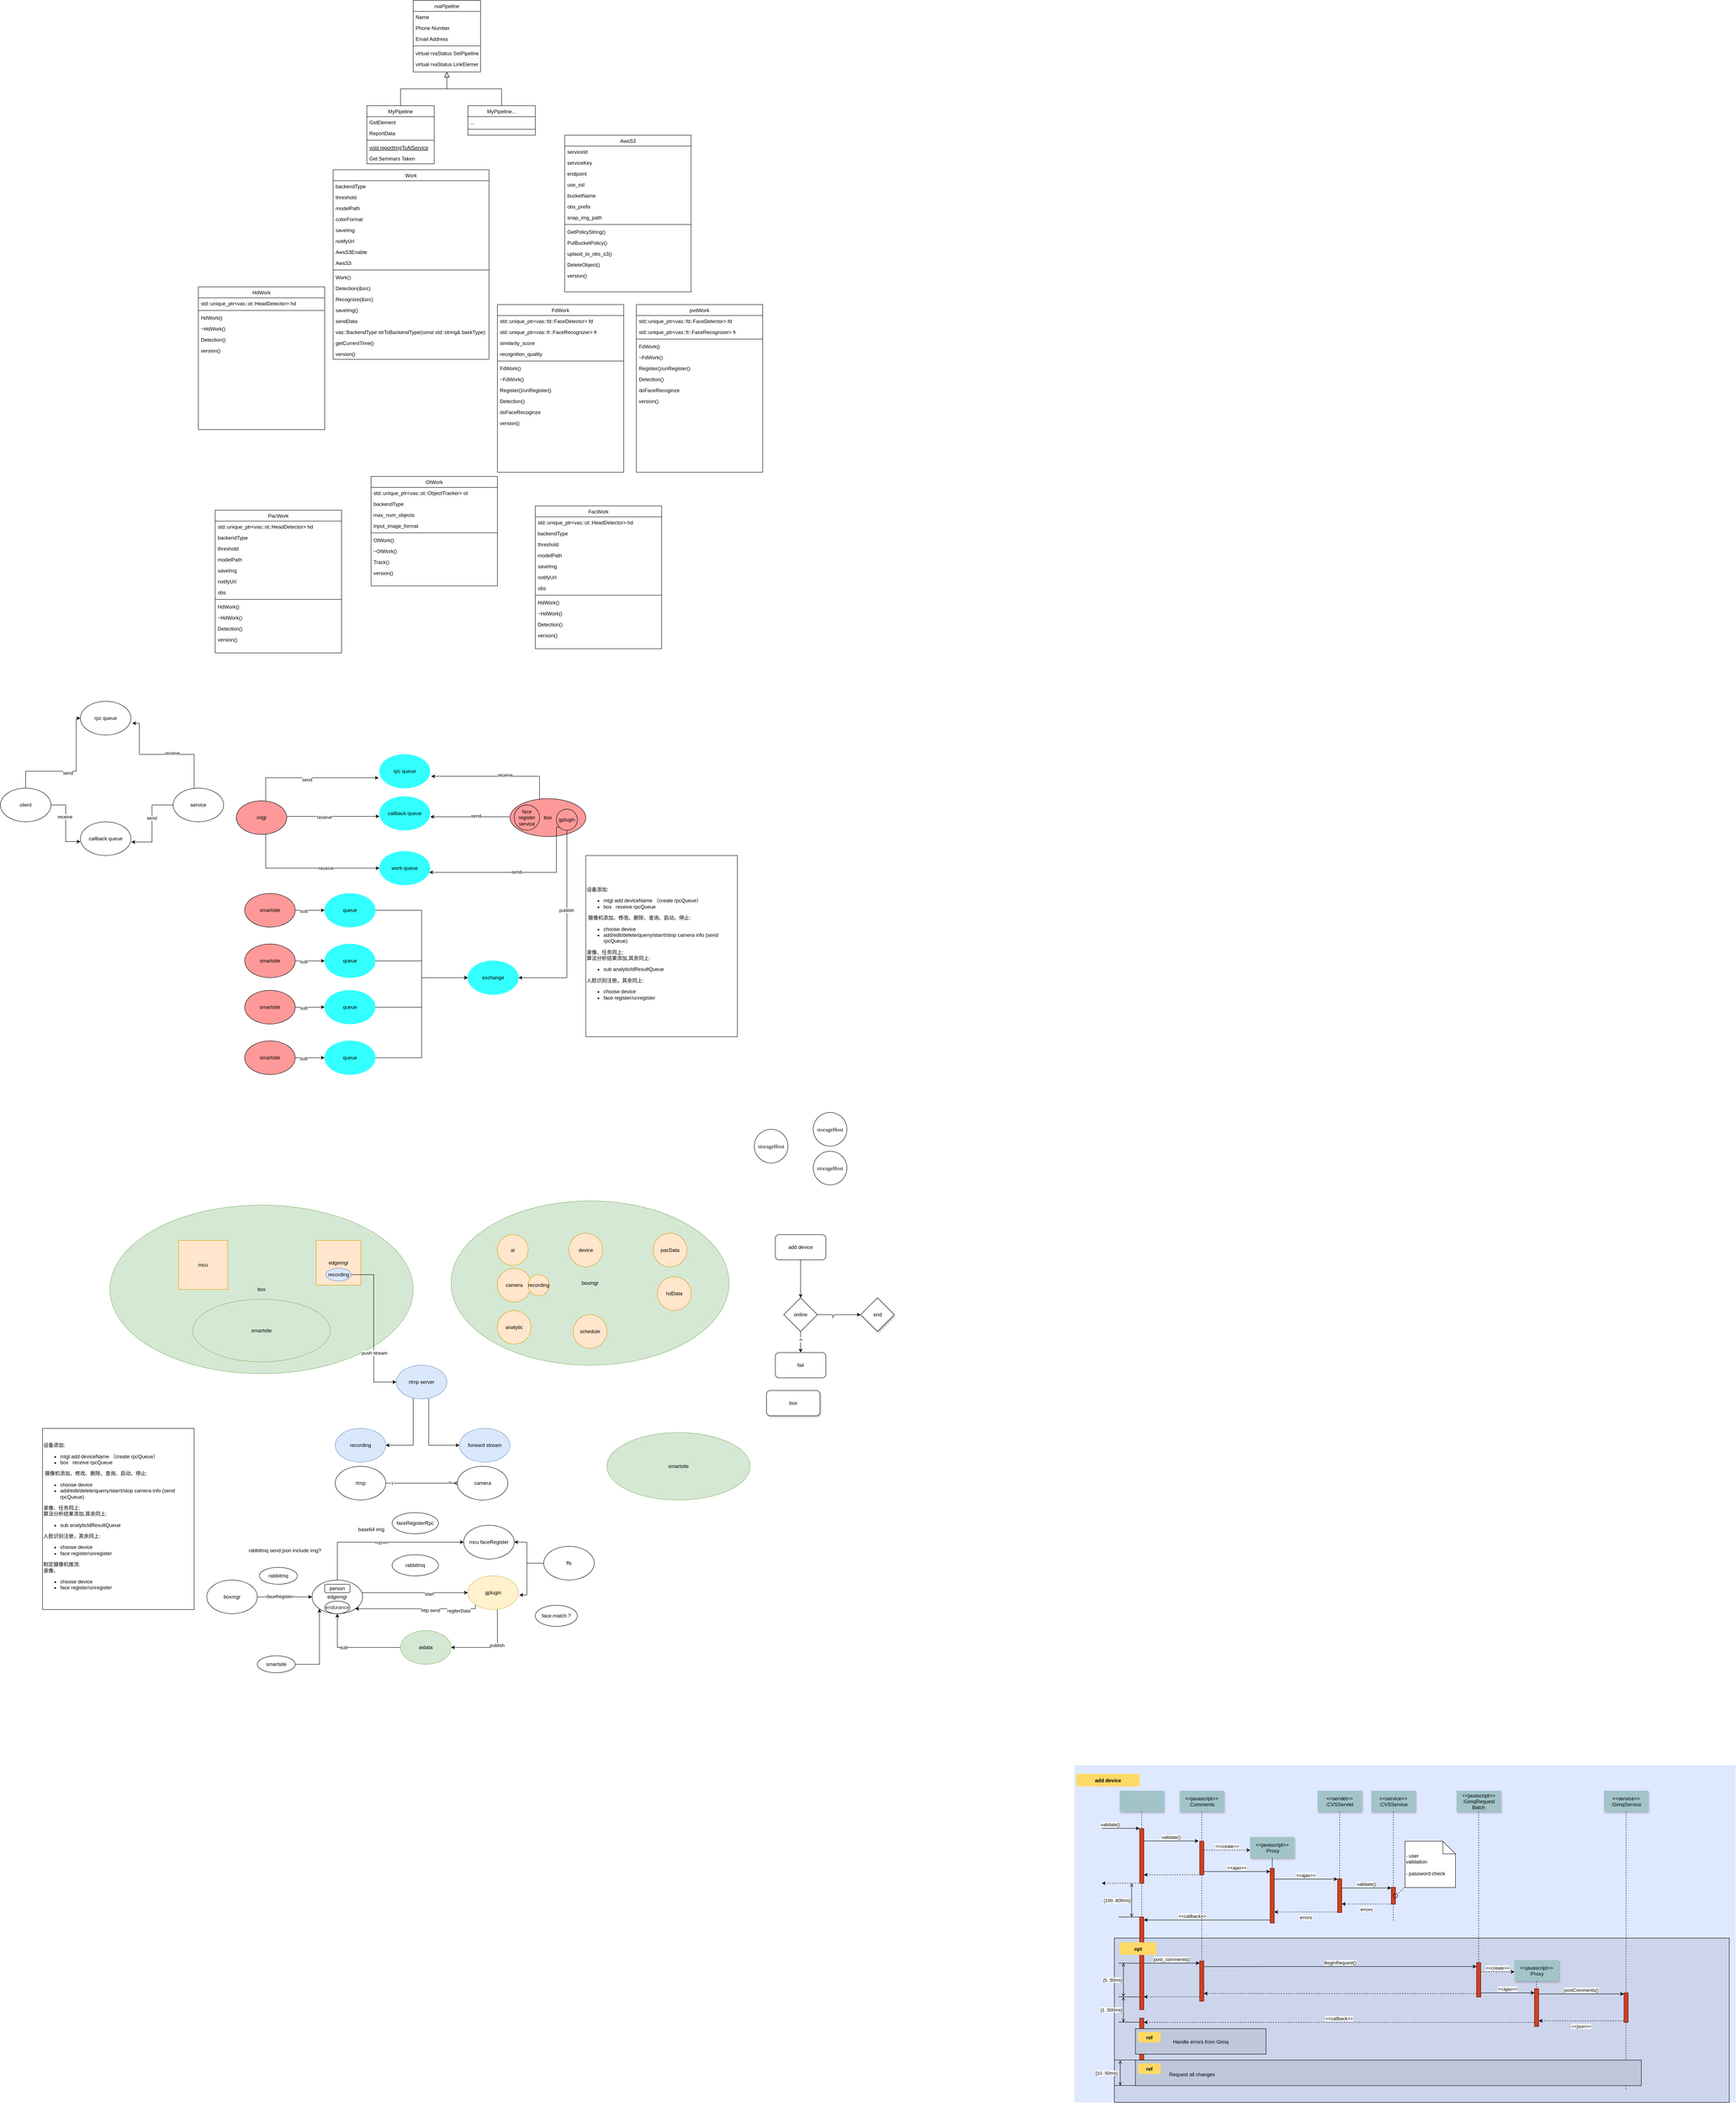 <mxfile version="14.8.3" type="github">
  <diagram id="C5RBs43oDa-KdzZeNtuy" name="Page-1">
    <mxGraphModel dx="1956" dy="664" grid="1" gridSize="10" guides="1" tooltips="1" connect="1" arrows="1" fold="1" page="1" pageScale="1" pageWidth="827" pageHeight="1169" math="0" shadow="0">
      <root>
        <mxCell id="WIyWlLk6GJQsqaUBKTNV-0" />
        <mxCell id="WIyWlLk6GJQsqaUBKTNV-1" parent="WIyWlLk6GJQsqaUBKTNV-0" />
        <mxCell id="zkfFHV4jXpPFQw0GAbJ--0" value="rvaPipeline" style="swimlane;fontStyle=2;align=center;verticalAlign=top;childLayout=stackLayout;horizontal=1;startSize=26;horizontalStack=0;resizeParent=1;resizeLast=0;collapsible=1;marginBottom=0;rounded=0;shadow=0;strokeWidth=1;" parent="WIyWlLk6GJQsqaUBKTNV-1" vertex="1">
          <mxGeometry x="220" y="10" width="160" height="170" as="geometry">
            <mxRectangle x="230" y="140" width="160" height="26" as="alternateBounds" />
          </mxGeometry>
        </mxCell>
        <mxCell id="zkfFHV4jXpPFQw0GAbJ--1" value="Name" style="text;align=left;verticalAlign=top;spacingLeft=4;spacingRight=4;overflow=hidden;rotatable=0;points=[[0,0.5],[1,0.5]];portConstraint=eastwest;" parent="zkfFHV4jXpPFQw0GAbJ--0" vertex="1">
          <mxGeometry y="26" width="160" height="26" as="geometry" />
        </mxCell>
        <mxCell id="zkfFHV4jXpPFQw0GAbJ--2" value="Phone Number" style="text;align=left;verticalAlign=top;spacingLeft=4;spacingRight=4;overflow=hidden;rotatable=0;points=[[0,0.5],[1,0.5]];portConstraint=eastwest;rounded=0;shadow=0;html=0;" parent="zkfFHV4jXpPFQw0GAbJ--0" vertex="1">
          <mxGeometry y="52" width="160" height="26" as="geometry" />
        </mxCell>
        <mxCell id="zkfFHV4jXpPFQw0GAbJ--3" value="Email Address" style="text;align=left;verticalAlign=top;spacingLeft=4;spacingRight=4;overflow=hidden;rotatable=0;points=[[0,0.5],[1,0.5]];portConstraint=eastwest;rounded=0;shadow=0;html=0;" parent="zkfFHV4jXpPFQw0GAbJ--0" vertex="1">
          <mxGeometry y="78" width="160" height="26" as="geometry" />
        </mxCell>
        <mxCell id="zkfFHV4jXpPFQw0GAbJ--4" value="" style="line;html=1;strokeWidth=1;align=left;verticalAlign=middle;spacingTop=-1;spacingLeft=3;spacingRight=3;rotatable=0;labelPosition=right;points=[];portConstraint=eastwest;" parent="zkfFHV4jXpPFQw0GAbJ--0" vertex="1">
          <mxGeometry y="104" width="160" height="8" as="geometry" />
        </mxCell>
        <mxCell id="zkfFHV4jXpPFQw0GAbJ--5" value="virtual rvaStatus SetPipelineParams" style="text;align=left;verticalAlign=top;spacingLeft=4;spacingRight=4;overflow=hidden;rotatable=0;points=[[0,0.5],[1,0.5]];portConstraint=eastwest;" parent="zkfFHV4jXpPFQw0GAbJ--0" vertex="1">
          <mxGeometry y="112" width="160" height="26" as="geometry" />
        </mxCell>
        <mxCell id="EIuWIeSCN8ZFaZUn1zgs-3" value="virtual rvaStatus LinkElements()" style="text;align=left;verticalAlign=top;spacingLeft=4;spacingRight=4;overflow=hidden;rotatable=0;points=[[0,0.5],[1,0.5]];portConstraint=eastwest;" parent="zkfFHV4jXpPFQw0GAbJ--0" vertex="1">
          <mxGeometry y="138" width="160" height="26" as="geometry" />
        </mxCell>
        <mxCell id="zkfFHV4jXpPFQw0GAbJ--6" value="MyPipeline" style="swimlane;fontStyle=0;align=center;verticalAlign=top;childLayout=stackLayout;horizontal=1;startSize=26;horizontalStack=0;resizeParent=1;resizeLast=0;collapsible=1;marginBottom=0;rounded=0;shadow=0;strokeWidth=1;" parent="WIyWlLk6GJQsqaUBKTNV-1" vertex="1">
          <mxGeometry x="110" y="260" width="160" height="138" as="geometry">
            <mxRectangle x="130" y="380" width="160" height="26" as="alternateBounds" />
          </mxGeometry>
        </mxCell>
        <mxCell id="zkfFHV4jXpPFQw0GAbJ--7" value="GstElement" style="text;align=left;verticalAlign=top;spacingLeft=4;spacingRight=4;overflow=hidden;rotatable=0;points=[[0,0.5],[1,0.5]];portConstraint=eastwest;" parent="zkfFHV4jXpPFQw0GAbJ--6" vertex="1">
          <mxGeometry y="26" width="160" height="26" as="geometry" />
        </mxCell>
        <mxCell id="zkfFHV4jXpPFQw0GAbJ--8" value="ReportData" style="text;align=left;verticalAlign=top;spacingLeft=4;spacingRight=4;overflow=hidden;rotatable=0;points=[[0,0.5],[1,0.5]];portConstraint=eastwest;rounded=0;shadow=0;html=0;" parent="zkfFHV4jXpPFQw0GAbJ--6" vertex="1">
          <mxGeometry y="52" width="160" height="26" as="geometry" />
        </mxCell>
        <mxCell id="zkfFHV4jXpPFQw0GAbJ--9" value="" style="line;html=1;strokeWidth=1;align=left;verticalAlign=middle;spacingTop=-1;spacingLeft=3;spacingRight=3;rotatable=0;labelPosition=right;points=[];portConstraint=eastwest;" parent="zkfFHV4jXpPFQw0GAbJ--6" vertex="1">
          <mxGeometry y="78" width="160" height="8" as="geometry" />
        </mxCell>
        <mxCell id="zkfFHV4jXpPFQw0GAbJ--10" value="void reportImgToAlService" style="text;align=left;verticalAlign=top;spacingLeft=4;spacingRight=4;overflow=hidden;rotatable=0;points=[[0,0.5],[1,0.5]];portConstraint=eastwest;fontStyle=4;" parent="zkfFHV4jXpPFQw0GAbJ--6" vertex="1">
          <mxGeometry y="86" width="160" height="26" as="geometry" />
        </mxCell>
        <mxCell id="zkfFHV4jXpPFQw0GAbJ--11" value="Get Seminars Taken" style="text;align=left;verticalAlign=top;spacingLeft=4;spacingRight=4;overflow=hidden;rotatable=0;points=[[0,0.5],[1,0.5]];portConstraint=eastwest;" parent="zkfFHV4jXpPFQw0GAbJ--6" vertex="1">
          <mxGeometry y="112" width="160" height="26" as="geometry" />
        </mxCell>
        <mxCell id="zkfFHV4jXpPFQw0GAbJ--12" value="" style="endArrow=block;endSize=10;endFill=0;shadow=0;strokeWidth=1;rounded=0;edgeStyle=elbowEdgeStyle;elbow=vertical;" parent="WIyWlLk6GJQsqaUBKTNV-1" source="zkfFHV4jXpPFQw0GAbJ--6" target="zkfFHV4jXpPFQw0GAbJ--0" edge="1">
          <mxGeometry width="160" relative="1" as="geometry">
            <mxPoint x="190" y="103" as="sourcePoint" />
            <mxPoint x="190" y="103" as="targetPoint" />
          </mxGeometry>
        </mxCell>
        <mxCell id="zkfFHV4jXpPFQw0GAbJ--13" value="MyPipeline..." style="swimlane;fontStyle=0;align=center;verticalAlign=top;childLayout=stackLayout;horizontal=1;startSize=26;horizontalStack=0;resizeParent=1;resizeLast=0;collapsible=1;marginBottom=0;rounded=0;shadow=0;strokeWidth=1;" parent="WIyWlLk6GJQsqaUBKTNV-1" vertex="1">
          <mxGeometry x="350" y="260" width="160" height="70" as="geometry">
            <mxRectangle x="340" y="380" width="170" height="26" as="alternateBounds" />
          </mxGeometry>
        </mxCell>
        <mxCell id="zkfFHV4jXpPFQw0GAbJ--14" value="..." style="text;align=left;verticalAlign=top;spacingLeft=4;spacingRight=4;overflow=hidden;rotatable=0;points=[[0,0.5],[1,0.5]];portConstraint=eastwest;" parent="zkfFHV4jXpPFQw0GAbJ--13" vertex="1">
          <mxGeometry y="26" width="160" height="26" as="geometry" />
        </mxCell>
        <mxCell id="zkfFHV4jXpPFQw0GAbJ--15" value="" style="line;html=1;strokeWidth=1;align=left;verticalAlign=middle;spacingTop=-1;spacingLeft=3;spacingRight=3;rotatable=0;labelPosition=right;points=[];portConstraint=eastwest;" parent="zkfFHV4jXpPFQw0GAbJ--13" vertex="1">
          <mxGeometry y="52" width="160" height="8" as="geometry" />
        </mxCell>
        <mxCell id="zkfFHV4jXpPFQw0GAbJ--16" value="" style="endArrow=block;endSize=10;endFill=0;shadow=0;strokeWidth=1;rounded=0;edgeStyle=elbowEdgeStyle;elbow=vertical;" parent="WIyWlLk6GJQsqaUBKTNV-1" source="zkfFHV4jXpPFQw0GAbJ--13" target="zkfFHV4jXpPFQw0GAbJ--0" edge="1">
          <mxGeometry width="160" relative="1" as="geometry">
            <mxPoint x="200" y="273" as="sourcePoint" />
            <mxPoint x="300" y="171" as="targetPoint" />
          </mxGeometry>
        </mxCell>
        <mxCell id="EIuWIeSCN8ZFaZUn1zgs-45" value="HdWork" style="swimlane;fontStyle=0;align=center;verticalAlign=top;childLayout=stackLayout;horizontal=1;startSize=26;horizontalStack=0;resizeParent=1;resizeLast=0;collapsible=1;marginBottom=0;rounded=0;shadow=0;strokeWidth=1;" parent="WIyWlLk6GJQsqaUBKTNV-1" vertex="1">
          <mxGeometry x="-290" y="690" width="300" height="339" as="geometry">
            <mxRectangle x="508" y="120" width="160" height="26" as="alternateBounds" />
          </mxGeometry>
        </mxCell>
        <mxCell id="EIuWIeSCN8ZFaZUn1zgs-46" value="std::unique_ptr&lt;vas::ot::HeadDetector&gt; hd" style="text;align=left;verticalAlign=top;spacingLeft=4;spacingRight=4;overflow=hidden;rotatable=0;points=[[0,0.5],[1,0.5]];portConstraint=eastwest;" parent="EIuWIeSCN8ZFaZUn1zgs-45" vertex="1">
          <mxGeometry y="26" width="300" height="26" as="geometry" />
        </mxCell>
        <mxCell id="EIuWIeSCN8ZFaZUn1zgs-51" value="" style="line;html=1;strokeWidth=1;align=left;verticalAlign=middle;spacingTop=-1;spacingLeft=3;spacingRight=3;rotatable=0;labelPosition=right;points=[];portConstraint=eastwest;" parent="EIuWIeSCN8ZFaZUn1zgs-45" vertex="1">
          <mxGeometry y="52" width="300" height="8" as="geometry" />
        </mxCell>
        <mxCell id="EIuWIeSCN8ZFaZUn1zgs-52" value="HdWork()" style="text;align=left;verticalAlign=top;spacingLeft=4;spacingRight=4;overflow=hidden;rotatable=0;points=[[0,0.5],[1,0.5]];portConstraint=eastwest;" parent="EIuWIeSCN8ZFaZUn1zgs-45" vertex="1">
          <mxGeometry y="60" width="300" height="26" as="geometry" />
        </mxCell>
        <mxCell id="EIuWIeSCN8ZFaZUn1zgs-55" value="~HdWork()" style="text;align=left;verticalAlign=top;spacingLeft=4;spacingRight=4;overflow=hidden;rotatable=0;points=[[0,0.5],[1,0.5]];portConstraint=eastwest;" parent="EIuWIeSCN8ZFaZUn1zgs-45" vertex="1">
          <mxGeometry y="86" width="300" height="26" as="geometry" />
        </mxCell>
        <mxCell id="aHSUzF2l3U4_WT08x_av-0" value="Detection()" style="text;align=left;verticalAlign=top;spacingLeft=4;spacingRight=4;overflow=hidden;rotatable=0;points=[[0,0.5],[1,0.5]];portConstraint=eastwest;" parent="EIuWIeSCN8ZFaZUn1zgs-45" vertex="1">
          <mxGeometry y="112" width="300" height="26" as="geometry" />
        </mxCell>
        <mxCell id="aHSUzF2l3U4_WT08x_av-1" value="version()" style="text;align=left;verticalAlign=top;spacingLeft=4;spacingRight=4;overflow=hidden;rotatable=0;points=[[0,0.5],[1,0.5]];portConstraint=eastwest;" parent="EIuWIeSCN8ZFaZUn1zgs-45" vertex="1">
          <mxGeometry y="138" width="300" height="26" as="geometry" />
        </mxCell>
        <mxCell id="aHSUzF2l3U4_WT08x_av-2" value="FdWork" style="swimlane;fontStyle=0;align=center;verticalAlign=top;childLayout=stackLayout;horizontal=1;startSize=26;horizontalStack=0;resizeParent=1;resizeLast=0;collapsible=1;marginBottom=0;rounded=0;shadow=0;strokeWidth=1;" parent="WIyWlLk6GJQsqaUBKTNV-1" vertex="1">
          <mxGeometry x="420" y="732" width="300" height="398" as="geometry">
            <mxRectangle x="508" y="120" width="160" height="26" as="alternateBounds" />
          </mxGeometry>
        </mxCell>
        <mxCell id="aHSUzF2l3U4_WT08x_av-3" value="std::unique_ptr&lt;vas::fd::FaceDetector&gt; fd" style="text;align=left;verticalAlign=top;spacingLeft=4;spacingRight=4;overflow=hidden;rotatable=0;points=[[0,0.5],[1,0.5]];portConstraint=eastwest;" parent="aHSUzF2l3U4_WT08x_av-2" vertex="1">
          <mxGeometry y="26" width="300" height="26" as="geometry" />
        </mxCell>
        <mxCell id="wuCH2IQg_Po8L5Twyxa0-1" value="std::unique_ptr&lt;vas::fr::FaceRecognizer&gt; fr" style="text;align=left;verticalAlign=top;spacingLeft=4;spacingRight=4;overflow=hidden;rotatable=0;points=[[0,0.5],[1,0.5]];portConstraint=eastwest;" parent="aHSUzF2l3U4_WT08x_av-2" vertex="1">
          <mxGeometry y="52" width="300" height="26" as="geometry" />
        </mxCell>
        <mxCell id="wuCH2IQg_Po8L5Twyxa0-94" value="similarity_score" style="text;align=left;verticalAlign=top;spacingLeft=4;spacingRight=4;overflow=hidden;rotatable=0;points=[[0,0.5],[1,0.5]];portConstraint=eastwest;" parent="aHSUzF2l3U4_WT08x_av-2" vertex="1">
          <mxGeometry y="78" width="300" height="26" as="geometry" />
        </mxCell>
        <mxCell id="wuCH2IQg_Po8L5Twyxa0-95" value="recognition_quality" style="text;align=left;verticalAlign=top;spacingLeft=4;spacingRight=4;overflow=hidden;rotatable=0;points=[[0,0.5],[1,0.5]];portConstraint=eastwest;" parent="aHSUzF2l3U4_WT08x_av-2" vertex="1">
          <mxGeometry y="104" width="300" height="26" as="geometry" />
        </mxCell>
        <mxCell id="aHSUzF2l3U4_WT08x_av-10" value="" style="line;html=1;strokeWidth=1;align=left;verticalAlign=middle;spacingTop=-1;spacingLeft=3;spacingRight=3;rotatable=0;labelPosition=right;points=[];portConstraint=eastwest;" parent="aHSUzF2l3U4_WT08x_av-2" vertex="1">
          <mxGeometry y="130" width="300" height="8" as="geometry" />
        </mxCell>
        <mxCell id="aHSUzF2l3U4_WT08x_av-11" value="FdWork()" style="text;align=left;verticalAlign=top;spacingLeft=4;spacingRight=4;overflow=hidden;rotatable=0;points=[[0,0.5],[1,0.5]];portConstraint=eastwest;" parent="aHSUzF2l3U4_WT08x_av-2" vertex="1">
          <mxGeometry y="138" width="300" height="26" as="geometry" />
        </mxCell>
        <mxCell id="aHSUzF2l3U4_WT08x_av-12" value="~FdWork()" style="text;align=left;verticalAlign=top;spacingLeft=4;spacingRight=4;overflow=hidden;rotatable=0;points=[[0,0.5],[1,0.5]];portConstraint=eastwest;" parent="aHSUzF2l3U4_WT08x_av-2" vertex="1">
          <mxGeometry y="164" width="300" height="26" as="geometry" />
        </mxCell>
        <mxCell id="aHSUzF2l3U4_WT08x_av-13" value="Register()/unRegister()" style="text;align=left;verticalAlign=top;spacingLeft=4;spacingRight=4;overflow=hidden;rotatable=0;points=[[0,0.5],[1,0.5]];portConstraint=eastwest;" parent="aHSUzF2l3U4_WT08x_av-2" vertex="1">
          <mxGeometry y="190" width="300" height="26" as="geometry" />
        </mxCell>
        <mxCell id="aHSUzF2l3U4_WT08x_av-14" value="Detection()" style="text;align=left;verticalAlign=top;spacingLeft=4;spacingRight=4;overflow=hidden;rotatable=0;points=[[0,0.5],[1,0.5]];portConstraint=eastwest;" parent="aHSUzF2l3U4_WT08x_av-2" vertex="1">
          <mxGeometry y="216" width="300" height="26" as="geometry" />
        </mxCell>
        <mxCell id="wuCH2IQg_Po8L5Twyxa0-0" value="doFaceRecoginze" style="text;align=left;verticalAlign=top;spacingLeft=4;spacingRight=4;overflow=hidden;rotatable=0;points=[[0,0.5],[1,0.5]];portConstraint=eastwest;" parent="aHSUzF2l3U4_WT08x_av-2" vertex="1">
          <mxGeometry y="242" width="300" height="26" as="geometry" />
        </mxCell>
        <mxCell id="aHSUzF2l3U4_WT08x_av-16" value="version()" style="text;align=left;verticalAlign=top;spacingLeft=4;spacingRight=4;overflow=hidden;rotatable=0;points=[[0,0.5],[1,0.5]];portConstraint=eastwest;" parent="aHSUzF2l3U4_WT08x_av-2" vertex="1">
          <mxGeometry y="268" width="300" height="26" as="geometry" />
        </mxCell>
        <mxCell id="wuCH2IQg_Po8L5Twyxa0-3" value="PacWork" style="swimlane;fontStyle=0;align=center;verticalAlign=top;childLayout=stackLayout;horizontal=1;startSize=26;horizontalStack=0;resizeParent=1;resizeLast=0;collapsible=1;marginBottom=0;rounded=0;shadow=0;strokeWidth=1;" parent="WIyWlLk6GJQsqaUBKTNV-1" vertex="1">
          <mxGeometry x="-250" y="1220" width="300" height="339" as="geometry">
            <mxRectangle x="508" y="120" width="160" height="26" as="alternateBounds" />
          </mxGeometry>
        </mxCell>
        <mxCell id="wuCH2IQg_Po8L5Twyxa0-4" value="std::unique_ptr&lt;vas::ot::HeadDetector&gt; hd" style="text;align=left;verticalAlign=top;spacingLeft=4;spacingRight=4;overflow=hidden;rotatable=0;points=[[0,0.5],[1,0.5]];portConstraint=eastwest;" parent="wuCH2IQg_Po8L5Twyxa0-3" vertex="1">
          <mxGeometry y="26" width="300" height="26" as="geometry" />
        </mxCell>
        <mxCell id="wuCH2IQg_Po8L5Twyxa0-5" value="backendType" style="text;align=left;verticalAlign=top;spacingLeft=4;spacingRight=4;overflow=hidden;rotatable=0;points=[[0,0.5],[1,0.5]];portConstraint=eastwest;rounded=0;shadow=0;html=0;" parent="wuCH2IQg_Po8L5Twyxa0-3" vertex="1">
          <mxGeometry y="52" width="300" height="26" as="geometry" />
        </mxCell>
        <mxCell id="wuCH2IQg_Po8L5Twyxa0-6" value="threshold" style="text;align=left;verticalAlign=top;spacingLeft=4;spacingRight=4;overflow=hidden;rotatable=0;points=[[0,0.5],[1,0.5]];portConstraint=eastwest;rounded=0;shadow=0;html=0;" parent="wuCH2IQg_Po8L5Twyxa0-3" vertex="1">
          <mxGeometry y="78" width="300" height="26" as="geometry" />
        </mxCell>
        <mxCell id="wuCH2IQg_Po8L5Twyxa0-7" value="modelPath" style="text;align=left;verticalAlign=top;spacingLeft=4;spacingRight=4;overflow=hidden;rotatable=0;points=[[0,0.5],[1,0.5]];portConstraint=eastwest;rounded=0;shadow=0;html=0;" parent="wuCH2IQg_Po8L5Twyxa0-3" vertex="1">
          <mxGeometry y="104" width="300" height="26" as="geometry" />
        </mxCell>
        <mxCell id="wuCH2IQg_Po8L5Twyxa0-8" value="saveImg" style="text;align=left;verticalAlign=top;spacingLeft=4;spacingRight=4;overflow=hidden;rotatable=0;points=[[0,0.5],[1,0.5]];portConstraint=eastwest;rounded=0;shadow=0;html=0;" parent="wuCH2IQg_Po8L5Twyxa0-3" vertex="1">
          <mxGeometry y="130" width="300" height="26" as="geometry" />
        </mxCell>
        <mxCell id="wuCH2IQg_Po8L5Twyxa0-9" value="notifyUrl" style="text;align=left;verticalAlign=top;spacingLeft=4;spacingRight=4;overflow=hidden;rotatable=0;points=[[0,0.5],[1,0.5]];portConstraint=eastwest;rounded=0;shadow=0;html=0;" parent="wuCH2IQg_Po8L5Twyxa0-3" vertex="1">
          <mxGeometry y="156" width="300" height="26" as="geometry" />
        </mxCell>
        <mxCell id="wuCH2IQg_Po8L5Twyxa0-10" value="obs" style="text;align=left;verticalAlign=top;spacingLeft=4;spacingRight=4;overflow=hidden;rotatable=0;points=[[0,0.5],[1,0.5]];portConstraint=eastwest;rounded=0;shadow=0;html=0;" parent="wuCH2IQg_Po8L5Twyxa0-3" vertex="1">
          <mxGeometry y="182" width="300" height="26" as="geometry" />
        </mxCell>
        <mxCell id="wuCH2IQg_Po8L5Twyxa0-11" value="" style="line;html=1;strokeWidth=1;align=left;verticalAlign=middle;spacingTop=-1;spacingLeft=3;spacingRight=3;rotatable=0;labelPosition=right;points=[];portConstraint=eastwest;" parent="wuCH2IQg_Po8L5Twyxa0-3" vertex="1">
          <mxGeometry y="208" width="300" height="8" as="geometry" />
        </mxCell>
        <mxCell id="wuCH2IQg_Po8L5Twyxa0-12" value="HdWork()" style="text;align=left;verticalAlign=top;spacingLeft=4;spacingRight=4;overflow=hidden;rotatable=0;points=[[0,0.5],[1,0.5]];portConstraint=eastwest;" parent="wuCH2IQg_Po8L5Twyxa0-3" vertex="1">
          <mxGeometry y="216" width="300" height="26" as="geometry" />
        </mxCell>
        <mxCell id="wuCH2IQg_Po8L5Twyxa0-13" value="~HdWork()" style="text;align=left;verticalAlign=top;spacingLeft=4;spacingRight=4;overflow=hidden;rotatable=0;points=[[0,0.5],[1,0.5]];portConstraint=eastwest;" parent="wuCH2IQg_Po8L5Twyxa0-3" vertex="1">
          <mxGeometry y="242" width="300" height="26" as="geometry" />
        </mxCell>
        <mxCell id="wuCH2IQg_Po8L5Twyxa0-14" value="Detection()" style="text;align=left;verticalAlign=top;spacingLeft=4;spacingRight=4;overflow=hidden;rotatable=0;points=[[0,0.5],[1,0.5]];portConstraint=eastwest;" parent="wuCH2IQg_Po8L5Twyxa0-3" vertex="1">
          <mxGeometry y="268" width="300" height="26" as="geometry" />
        </mxCell>
        <mxCell id="wuCH2IQg_Po8L5Twyxa0-15" value="version()" style="text;align=left;verticalAlign=top;spacingLeft=4;spacingRight=4;overflow=hidden;rotatable=0;points=[[0,0.5],[1,0.5]];portConstraint=eastwest;" parent="wuCH2IQg_Po8L5Twyxa0-3" vertex="1">
          <mxGeometry y="294" width="300" height="26" as="geometry" />
        </mxCell>
        <mxCell id="wuCH2IQg_Po8L5Twyxa0-17" value="OtWork" style="swimlane;fontStyle=0;align=center;verticalAlign=top;childLayout=stackLayout;horizontal=1;startSize=26;horizontalStack=0;resizeParent=1;resizeLast=0;collapsible=1;marginBottom=0;rounded=0;shadow=0;strokeWidth=1;" parent="WIyWlLk6GJQsqaUBKTNV-1" vertex="1">
          <mxGeometry x="120" y="1140" width="300" height="260" as="geometry">
            <mxRectangle x="508" y="120" width="160" height="26" as="alternateBounds" />
          </mxGeometry>
        </mxCell>
        <mxCell id="wuCH2IQg_Po8L5Twyxa0-18" value="std::unique_ptr&lt;vas::ot::ObjectTracker&gt; ot" style="text;align=left;verticalAlign=top;spacingLeft=4;spacingRight=4;overflow=hidden;rotatable=0;points=[[0,0.5],[1,0.5]];portConstraint=eastwest;" parent="wuCH2IQg_Po8L5Twyxa0-17" vertex="1">
          <mxGeometry y="26" width="300" height="26" as="geometry" />
        </mxCell>
        <mxCell id="wuCH2IQg_Po8L5Twyxa0-19" value="backendType" style="text;align=left;verticalAlign=top;spacingLeft=4;spacingRight=4;overflow=hidden;rotatable=0;points=[[0,0.5],[1,0.5]];portConstraint=eastwest;rounded=0;shadow=0;html=0;" parent="wuCH2IQg_Po8L5Twyxa0-17" vertex="1">
          <mxGeometry y="52" width="300" height="26" as="geometry" />
        </mxCell>
        <mxCell id="wuCH2IQg_Po8L5Twyxa0-21" value="max_num_objects" style="text;align=left;verticalAlign=top;spacingLeft=4;spacingRight=4;overflow=hidden;rotatable=0;points=[[0,0.5],[1,0.5]];portConstraint=eastwest;rounded=0;shadow=0;html=0;" parent="wuCH2IQg_Po8L5Twyxa0-17" vertex="1">
          <mxGeometry y="78" width="300" height="26" as="geometry" />
        </mxCell>
        <mxCell id="wuCH2IQg_Po8L5Twyxa0-22" value="input_image_format" style="text;align=left;verticalAlign=top;spacingLeft=4;spacingRight=4;overflow=hidden;rotatable=0;points=[[0,0.5],[1,0.5]];portConstraint=eastwest;rounded=0;shadow=0;html=0;" parent="wuCH2IQg_Po8L5Twyxa0-17" vertex="1">
          <mxGeometry y="104" width="300" height="26" as="geometry" />
        </mxCell>
        <mxCell id="wuCH2IQg_Po8L5Twyxa0-25" value="" style="line;html=1;strokeWidth=1;align=left;verticalAlign=middle;spacingTop=-1;spacingLeft=3;spacingRight=3;rotatable=0;labelPosition=right;points=[];portConstraint=eastwest;" parent="wuCH2IQg_Po8L5Twyxa0-17" vertex="1">
          <mxGeometry y="130" width="300" height="8" as="geometry" />
        </mxCell>
        <mxCell id="wuCH2IQg_Po8L5Twyxa0-26" value="OtWork()" style="text;align=left;verticalAlign=top;spacingLeft=4;spacingRight=4;overflow=hidden;rotatable=0;points=[[0,0.5],[1,0.5]];portConstraint=eastwest;" parent="wuCH2IQg_Po8L5Twyxa0-17" vertex="1">
          <mxGeometry y="138" width="300" height="26" as="geometry" />
        </mxCell>
        <mxCell id="wuCH2IQg_Po8L5Twyxa0-27" value="~OtWork()" style="text;align=left;verticalAlign=top;spacingLeft=4;spacingRight=4;overflow=hidden;rotatable=0;points=[[0,0.5],[1,0.5]];portConstraint=eastwest;" parent="wuCH2IQg_Po8L5Twyxa0-17" vertex="1">
          <mxGeometry y="164" width="300" height="26" as="geometry" />
        </mxCell>
        <mxCell id="wuCH2IQg_Po8L5Twyxa0-28" value="Track()" style="text;align=left;verticalAlign=top;spacingLeft=4;spacingRight=4;overflow=hidden;rotatable=0;points=[[0,0.5],[1,0.5]];portConstraint=eastwest;" parent="wuCH2IQg_Po8L5Twyxa0-17" vertex="1">
          <mxGeometry y="190" width="300" height="26" as="geometry" />
        </mxCell>
        <mxCell id="wuCH2IQg_Po8L5Twyxa0-29" value="version()" style="text;align=left;verticalAlign=top;spacingLeft=4;spacingRight=4;overflow=hidden;rotatable=0;points=[[0,0.5],[1,0.5]];portConstraint=eastwest;" parent="wuCH2IQg_Po8L5Twyxa0-17" vertex="1">
          <mxGeometry y="216" width="300" height="26" as="geometry" />
        </mxCell>
        <mxCell id="wuCH2IQg_Po8L5Twyxa0-30" value="FacWork" style="swimlane;fontStyle=0;align=center;verticalAlign=top;childLayout=stackLayout;horizontal=1;startSize=26;horizontalStack=0;resizeParent=1;resizeLast=0;collapsible=1;marginBottom=0;rounded=0;shadow=0;strokeWidth=1;" parent="WIyWlLk6GJQsqaUBKTNV-1" vertex="1">
          <mxGeometry x="510" y="1210" width="300" height="339" as="geometry">
            <mxRectangle x="508" y="120" width="160" height="26" as="alternateBounds" />
          </mxGeometry>
        </mxCell>
        <mxCell id="wuCH2IQg_Po8L5Twyxa0-31" value="std::unique_ptr&lt;vas::ot::HeadDetector&gt; hd" style="text;align=left;verticalAlign=top;spacingLeft=4;spacingRight=4;overflow=hidden;rotatable=0;points=[[0,0.5],[1,0.5]];portConstraint=eastwest;" parent="wuCH2IQg_Po8L5Twyxa0-30" vertex="1">
          <mxGeometry y="26" width="300" height="26" as="geometry" />
        </mxCell>
        <mxCell id="wuCH2IQg_Po8L5Twyxa0-32" value="backendType" style="text;align=left;verticalAlign=top;spacingLeft=4;spacingRight=4;overflow=hidden;rotatable=0;points=[[0,0.5],[1,0.5]];portConstraint=eastwest;rounded=0;shadow=0;html=0;" parent="wuCH2IQg_Po8L5Twyxa0-30" vertex="1">
          <mxGeometry y="52" width="300" height="26" as="geometry" />
        </mxCell>
        <mxCell id="wuCH2IQg_Po8L5Twyxa0-33" value="threshold" style="text;align=left;verticalAlign=top;spacingLeft=4;spacingRight=4;overflow=hidden;rotatable=0;points=[[0,0.5],[1,0.5]];portConstraint=eastwest;rounded=0;shadow=0;html=0;" parent="wuCH2IQg_Po8L5Twyxa0-30" vertex="1">
          <mxGeometry y="78" width="300" height="26" as="geometry" />
        </mxCell>
        <mxCell id="wuCH2IQg_Po8L5Twyxa0-34" value="modelPath" style="text;align=left;verticalAlign=top;spacingLeft=4;spacingRight=4;overflow=hidden;rotatable=0;points=[[0,0.5],[1,0.5]];portConstraint=eastwest;rounded=0;shadow=0;html=0;" parent="wuCH2IQg_Po8L5Twyxa0-30" vertex="1">
          <mxGeometry y="104" width="300" height="26" as="geometry" />
        </mxCell>
        <mxCell id="wuCH2IQg_Po8L5Twyxa0-35" value="saveImg" style="text;align=left;verticalAlign=top;spacingLeft=4;spacingRight=4;overflow=hidden;rotatable=0;points=[[0,0.5],[1,0.5]];portConstraint=eastwest;rounded=0;shadow=0;html=0;" parent="wuCH2IQg_Po8L5Twyxa0-30" vertex="1">
          <mxGeometry y="130" width="300" height="26" as="geometry" />
        </mxCell>
        <mxCell id="wuCH2IQg_Po8L5Twyxa0-36" value="notifyUrl" style="text;align=left;verticalAlign=top;spacingLeft=4;spacingRight=4;overflow=hidden;rotatable=0;points=[[0,0.5],[1,0.5]];portConstraint=eastwest;rounded=0;shadow=0;html=0;" parent="wuCH2IQg_Po8L5Twyxa0-30" vertex="1">
          <mxGeometry y="156" width="300" height="26" as="geometry" />
        </mxCell>
        <mxCell id="wuCH2IQg_Po8L5Twyxa0-37" value="obs" style="text;align=left;verticalAlign=top;spacingLeft=4;spacingRight=4;overflow=hidden;rotatable=0;points=[[0,0.5],[1,0.5]];portConstraint=eastwest;rounded=0;shadow=0;html=0;" parent="wuCH2IQg_Po8L5Twyxa0-30" vertex="1">
          <mxGeometry y="182" width="300" height="26" as="geometry" />
        </mxCell>
        <mxCell id="wuCH2IQg_Po8L5Twyxa0-38" value="" style="line;html=1;strokeWidth=1;align=left;verticalAlign=middle;spacingTop=-1;spacingLeft=3;spacingRight=3;rotatable=0;labelPosition=right;points=[];portConstraint=eastwest;" parent="wuCH2IQg_Po8L5Twyxa0-30" vertex="1">
          <mxGeometry y="208" width="300" height="8" as="geometry" />
        </mxCell>
        <mxCell id="wuCH2IQg_Po8L5Twyxa0-39" value="HdWork()" style="text;align=left;verticalAlign=top;spacingLeft=4;spacingRight=4;overflow=hidden;rotatable=0;points=[[0,0.5],[1,0.5]];portConstraint=eastwest;" parent="wuCH2IQg_Po8L5Twyxa0-30" vertex="1">
          <mxGeometry y="216" width="300" height="26" as="geometry" />
        </mxCell>
        <mxCell id="wuCH2IQg_Po8L5Twyxa0-40" value="~HdWork()" style="text;align=left;verticalAlign=top;spacingLeft=4;spacingRight=4;overflow=hidden;rotatable=0;points=[[0,0.5],[1,0.5]];portConstraint=eastwest;" parent="wuCH2IQg_Po8L5Twyxa0-30" vertex="1">
          <mxGeometry y="242" width="300" height="26" as="geometry" />
        </mxCell>
        <mxCell id="wuCH2IQg_Po8L5Twyxa0-41" value="Detection()" style="text;align=left;verticalAlign=top;spacingLeft=4;spacingRight=4;overflow=hidden;rotatable=0;points=[[0,0.5],[1,0.5]];portConstraint=eastwest;" parent="wuCH2IQg_Po8L5Twyxa0-30" vertex="1">
          <mxGeometry y="268" width="300" height="26" as="geometry" />
        </mxCell>
        <mxCell id="wuCH2IQg_Po8L5Twyxa0-42" value="version()" style="text;align=left;verticalAlign=top;spacingLeft=4;spacingRight=4;overflow=hidden;rotatable=0;points=[[0,0.5],[1,0.5]];portConstraint=eastwest;" parent="wuCH2IQg_Po8L5Twyxa0-30" vertex="1">
          <mxGeometry y="294" width="300" height="26" as="geometry" />
        </mxCell>
        <mxCell id="wuCH2IQg_Po8L5Twyxa0-45" value="Work" style="swimlane;fontStyle=0;align=center;verticalAlign=top;childLayout=stackLayout;horizontal=1;startSize=26;horizontalStack=0;resizeParent=1;resizeLast=0;collapsible=1;marginBottom=0;rounded=0;shadow=0;strokeWidth=1;" parent="WIyWlLk6GJQsqaUBKTNV-1" vertex="1">
          <mxGeometry x="30" y="412" width="370" height="450" as="geometry">
            <mxRectangle x="508" y="120" width="160" height="26" as="alternateBounds" />
          </mxGeometry>
        </mxCell>
        <mxCell id="wuCH2IQg_Po8L5Twyxa0-47" value="backendType" style="text;align=left;verticalAlign=top;spacingLeft=4;spacingRight=4;overflow=hidden;rotatable=0;points=[[0,0.5],[1,0.5]];portConstraint=eastwest;rounded=0;shadow=0;html=0;" parent="wuCH2IQg_Po8L5Twyxa0-45" vertex="1">
          <mxGeometry y="26" width="370" height="26" as="geometry" />
        </mxCell>
        <mxCell id="wuCH2IQg_Po8L5Twyxa0-48" value="threshold" style="text;align=left;verticalAlign=top;spacingLeft=4;spacingRight=4;overflow=hidden;rotatable=0;points=[[0,0.5],[1,0.5]];portConstraint=eastwest;rounded=0;shadow=0;html=0;" parent="wuCH2IQg_Po8L5Twyxa0-45" vertex="1">
          <mxGeometry y="52" width="370" height="26" as="geometry" />
        </mxCell>
        <mxCell id="wuCH2IQg_Po8L5Twyxa0-49" value="modelPath" style="text;align=left;verticalAlign=top;spacingLeft=4;spacingRight=4;overflow=hidden;rotatable=0;points=[[0,0.5],[1,0.5]];portConstraint=eastwest;rounded=0;shadow=0;html=0;" parent="wuCH2IQg_Po8L5Twyxa0-45" vertex="1">
          <mxGeometry y="78" width="370" height="26" as="geometry" />
        </mxCell>
        <mxCell id="wuCH2IQg_Po8L5Twyxa0-51" value="colorFormat" style="text;align=left;verticalAlign=top;spacingLeft=4;spacingRight=4;overflow=hidden;rotatable=0;points=[[0,0.5],[1,0.5]];portConstraint=eastwest;rounded=0;shadow=0;html=0;" parent="wuCH2IQg_Po8L5Twyxa0-45" vertex="1">
          <mxGeometry y="104" width="370" height="26" as="geometry" />
        </mxCell>
        <mxCell id="wuCH2IQg_Po8L5Twyxa0-50" value="saveImg" style="text;align=left;verticalAlign=top;spacingLeft=4;spacingRight=4;overflow=hidden;rotatable=0;points=[[0,0.5],[1,0.5]];portConstraint=eastwest;rounded=0;shadow=0;html=0;" parent="wuCH2IQg_Po8L5Twyxa0-45" vertex="1">
          <mxGeometry y="130" width="370" height="26" as="geometry" />
        </mxCell>
        <mxCell id="wuCH2IQg_Po8L5Twyxa0-78" value="notifyUrl" style="text;align=left;verticalAlign=top;spacingLeft=4;spacingRight=4;overflow=hidden;rotatable=0;points=[[0,0.5],[1,0.5]];portConstraint=eastwest;rounded=0;shadow=0;html=0;" parent="wuCH2IQg_Po8L5Twyxa0-45" vertex="1">
          <mxGeometry y="156" width="370" height="26" as="geometry" />
        </mxCell>
        <mxCell id="wuCH2IQg_Po8L5Twyxa0-52" value="AwsS3Enable" style="text;align=left;verticalAlign=top;spacingLeft=4;spacingRight=4;overflow=hidden;rotatable=0;points=[[0,0.5],[1,0.5]];portConstraint=eastwest;rounded=0;shadow=0;html=0;" parent="wuCH2IQg_Po8L5Twyxa0-45" vertex="1">
          <mxGeometry y="182" width="370" height="26" as="geometry" />
        </mxCell>
        <mxCell id="wuCH2IQg_Po8L5Twyxa0-97" value="AwsS3" style="text;align=left;verticalAlign=top;spacingLeft=4;spacingRight=4;overflow=hidden;rotatable=0;points=[[0,0.5],[1,0.5]];portConstraint=eastwest;rounded=0;shadow=0;html=0;" parent="wuCH2IQg_Po8L5Twyxa0-45" vertex="1">
          <mxGeometry y="208" width="370" height="26" as="geometry" />
        </mxCell>
        <mxCell id="wuCH2IQg_Po8L5Twyxa0-53" value="" style="line;html=1;strokeWidth=1;align=left;verticalAlign=middle;spacingTop=-1;spacingLeft=3;spacingRight=3;rotatable=0;labelPosition=right;points=[];portConstraint=eastwest;" parent="wuCH2IQg_Po8L5Twyxa0-45" vertex="1">
          <mxGeometry y="234" width="370" height="8" as="geometry" />
        </mxCell>
        <mxCell id="wuCH2IQg_Po8L5Twyxa0-54" value="Work()" style="text;align=left;verticalAlign=top;spacingLeft=4;spacingRight=4;overflow=hidden;rotatable=0;points=[[0,0.5],[1,0.5]];portConstraint=eastwest;" parent="wuCH2IQg_Po8L5Twyxa0-45" vertex="1">
          <mxGeometry y="242" width="370" height="26" as="geometry" />
        </mxCell>
        <mxCell id="wuCH2IQg_Po8L5Twyxa0-56" value="Detection(&amp;src)" style="text;align=left;verticalAlign=top;spacingLeft=4;spacingRight=4;overflow=hidden;rotatable=0;points=[[0,0.5],[1,0.5]];portConstraint=eastwest;" parent="wuCH2IQg_Po8L5Twyxa0-45" vertex="1">
          <mxGeometry y="268" width="370" height="26" as="geometry" />
        </mxCell>
        <mxCell id="B-1sp_UQPxZxmX_SxxcJ-0" value="Recognize(&amp;src)" style="text;align=left;verticalAlign=top;spacingLeft=4;spacingRight=4;overflow=hidden;rotatable=0;points=[[0,0.5],[1,0.5]];portConstraint=eastwest;" parent="wuCH2IQg_Po8L5Twyxa0-45" vertex="1">
          <mxGeometry y="294" width="370" height="26" as="geometry" />
        </mxCell>
        <mxCell id="wuCH2IQg_Po8L5Twyxa0-59" value="saveImg()" style="text;align=left;verticalAlign=top;spacingLeft=4;spacingRight=4;overflow=hidden;rotatable=0;points=[[0,0.5],[1,0.5]];portConstraint=eastwest;" parent="wuCH2IQg_Po8L5Twyxa0-45" vertex="1">
          <mxGeometry y="320" width="370" height="26" as="geometry" />
        </mxCell>
        <mxCell id="wuCH2IQg_Po8L5Twyxa0-57" value="sendData" style="text;align=left;verticalAlign=top;spacingLeft=4;spacingRight=4;overflow=hidden;rotatable=0;points=[[0,0.5],[1,0.5]];portConstraint=eastwest;" parent="wuCH2IQg_Po8L5Twyxa0-45" vertex="1">
          <mxGeometry y="346" width="370" height="26" as="geometry" />
        </mxCell>
        <mxCell id="wuCH2IQg_Po8L5Twyxa0-98" value="vas::BackendType strToBackendType(const std::string&amp; backType)" style="text;align=left;verticalAlign=top;spacingLeft=4;spacingRight=4;overflow=hidden;rotatable=0;points=[[0,0.5],[1,0.5]];portConstraint=eastwest;" parent="wuCH2IQg_Po8L5Twyxa0-45" vertex="1">
          <mxGeometry y="372" width="370" height="26" as="geometry" />
        </mxCell>
        <mxCell id="wuCH2IQg_Po8L5Twyxa0-99" value="getCurrentTime()" style="text;align=left;verticalAlign=top;spacingLeft=4;spacingRight=4;overflow=hidden;rotatable=0;points=[[0,0.5],[1,0.5]];portConstraint=eastwest;" parent="wuCH2IQg_Po8L5Twyxa0-45" vertex="1">
          <mxGeometry y="398" width="370" height="26" as="geometry" />
        </mxCell>
        <mxCell id="wuCH2IQg_Po8L5Twyxa0-58" value="version()" style="text;align=left;verticalAlign=top;spacingLeft=4;spacingRight=4;overflow=hidden;rotatable=0;points=[[0,0.5],[1,0.5]];portConstraint=eastwest;" parent="wuCH2IQg_Po8L5Twyxa0-45" vertex="1">
          <mxGeometry y="424" width="370" height="26" as="geometry" />
        </mxCell>
        <mxCell id="wuCH2IQg_Po8L5Twyxa0-61" value="pvdWork" style="swimlane;fontStyle=0;align=center;verticalAlign=top;childLayout=stackLayout;horizontal=1;startSize=26;horizontalStack=0;resizeParent=1;resizeLast=0;collapsible=1;marginBottom=0;rounded=0;shadow=0;strokeWidth=1;" parent="WIyWlLk6GJQsqaUBKTNV-1" vertex="1">
          <mxGeometry x="750" y="732" width="300" height="398" as="geometry">
            <mxRectangle x="508" y="120" width="160" height="26" as="alternateBounds" />
          </mxGeometry>
        </mxCell>
        <mxCell id="wuCH2IQg_Po8L5Twyxa0-62" value="std::unique_ptr&lt;vas::fd::FaceDetector&gt; fd" style="text;align=left;verticalAlign=top;spacingLeft=4;spacingRight=4;overflow=hidden;rotatable=0;points=[[0,0.5],[1,0.5]];portConstraint=eastwest;" parent="wuCH2IQg_Po8L5Twyxa0-61" vertex="1">
          <mxGeometry y="26" width="300" height="26" as="geometry" />
        </mxCell>
        <mxCell id="wuCH2IQg_Po8L5Twyxa0-63" value="std::unique_ptr&lt;vas::fr::FaceRecognizer&gt; fr" style="text;align=left;verticalAlign=top;spacingLeft=4;spacingRight=4;overflow=hidden;rotatable=0;points=[[0,0.5],[1,0.5]];portConstraint=eastwest;" parent="wuCH2IQg_Po8L5Twyxa0-61" vertex="1">
          <mxGeometry y="52" width="300" height="26" as="geometry" />
        </mxCell>
        <mxCell id="wuCH2IQg_Po8L5Twyxa0-70" value="" style="line;html=1;strokeWidth=1;align=left;verticalAlign=middle;spacingTop=-1;spacingLeft=3;spacingRight=3;rotatable=0;labelPosition=right;points=[];portConstraint=eastwest;" parent="wuCH2IQg_Po8L5Twyxa0-61" vertex="1">
          <mxGeometry y="78" width="300" height="8" as="geometry" />
        </mxCell>
        <mxCell id="wuCH2IQg_Po8L5Twyxa0-71" value="FdWork()" style="text;align=left;verticalAlign=top;spacingLeft=4;spacingRight=4;overflow=hidden;rotatable=0;points=[[0,0.5],[1,0.5]];portConstraint=eastwest;" parent="wuCH2IQg_Po8L5Twyxa0-61" vertex="1">
          <mxGeometry y="86" width="300" height="26" as="geometry" />
        </mxCell>
        <mxCell id="wuCH2IQg_Po8L5Twyxa0-72" value="~FdWork()" style="text;align=left;verticalAlign=top;spacingLeft=4;spacingRight=4;overflow=hidden;rotatable=0;points=[[0,0.5],[1,0.5]];portConstraint=eastwest;" parent="wuCH2IQg_Po8L5Twyxa0-61" vertex="1">
          <mxGeometry y="112" width="300" height="26" as="geometry" />
        </mxCell>
        <mxCell id="wuCH2IQg_Po8L5Twyxa0-73" value="Register()/unRegister()" style="text;align=left;verticalAlign=top;spacingLeft=4;spacingRight=4;overflow=hidden;rotatable=0;points=[[0,0.5],[1,0.5]];portConstraint=eastwest;" parent="wuCH2IQg_Po8L5Twyxa0-61" vertex="1">
          <mxGeometry y="138" width="300" height="26" as="geometry" />
        </mxCell>
        <mxCell id="wuCH2IQg_Po8L5Twyxa0-74" value="Detection()" style="text;align=left;verticalAlign=top;spacingLeft=4;spacingRight=4;overflow=hidden;rotatable=0;points=[[0,0.5],[1,0.5]];portConstraint=eastwest;" parent="wuCH2IQg_Po8L5Twyxa0-61" vertex="1">
          <mxGeometry y="164" width="300" height="26" as="geometry" />
        </mxCell>
        <mxCell id="wuCH2IQg_Po8L5Twyxa0-75" value="doFaceRecoginze" style="text;align=left;verticalAlign=top;spacingLeft=4;spacingRight=4;overflow=hidden;rotatable=0;points=[[0,0.5],[1,0.5]];portConstraint=eastwest;" parent="wuCH2IQg_Po8L5Twyxa0-61" vertex="1">
          <mxGeometry y="190" width="300" height="26" as="geometry" />
        </mxCell>
        <mxCell id="wuCH2IQg_Po8L5Twyxa0-76" value="version()" style="text;align=left;verticalAlign=top;spacingLeft=4;spacingRight=4;overflow=hidden;rotatable=0;points=[[0,0.5],[1,0.5]];portConstraint=eastwest;" parent="wuCH2IQg_Po8L5Twyxa0-61" vertex="1">
          <mxGeometry y="216" width="300" height="26" as="geometry" />
        </mxCell>
        <mxCell id="wuCH2IQg_Po8L5Twyxa0-79" value="AwsS3" style="swimlane;fontStyle=0;align=center;verticalAlign=top;childLayout=stackLayout;horizontal=1;startSize=26;horizontalStack=0;resizeParent=1;resizeLast=0;collapsible=1;marginBottom=0;rounded=0;shadow=0;strokeWidth=1;" parent="WIyWlLk6GJQsqaUBKTNV-1" vertex="1">
          <mxGeometry x="580" y="330" width="300" height="372" as="geometry">
            <mxRectangle x="508" y="120" width="160" height="26" as="alternateBounds" />
          </mxGeometry>
        </mxCell>
        <mxCell id="wuCH2IQg_Po8L5Twyxa0-83" value="serviceId" style="text;align=left;verticalAlign=top;spacingLeft=4;spacingRight=4;overflow=hidden;rotatable=0;points=[[0,0.5],[1,0.5]];portConstraint=eastwest;rounded=0;shadow=0;html=0;" parent="wuCH2IQg_Po8L5Twyxa0-79" vertex="1">
          <mxGeometry y="26" width="300" height="26" as="geometry" />
        </mxCell>
        <mxCell id="wuCH2IQg_Po8L5Twyxa0-84" value="serviceKey" style="text;align=left;verticalAlign=top;spacingLeft=4;spacingRight=4;overflow=hidden;rotatable=0;points=[[0,0.5],[1,0.5]];portConstraint=eastwest;rounded=0;shadow=0;html=0;" parent="wuCH2IQg_Po8L5Twyxa0-79" vertex="1">
          <mxGeometry y="52" width="300" height="26" as="geometry" />
        </mxCell>
        <mxCell id="wuCH2IQg_Po8L5Twyxa0-80" value="endpoint" style="text;align=left;verticalAlign=top;spacingLeft=4;spacingRight=4;overflow=hidden;rotatable=0;points=[[0,0.5],[1,0.5]];portConstraint=eastwest;rounded=0;shadow=0;html=0;" parent="wuCH2IQg_Po8L5Twyxa0-79" vertex="1">
          <mxGeometry y="78" width="300" height="26" as="geometry" />
        </mxCell>
        <mxCell id="wuCH2IQg_Po8L5Twyxa0-85" value="use_ssl" style="text;align=left;verticalAlign=top;spacingLeft=4;spacingRight=4;overflow=hidden;rotatable=0;points=[[0,0.5],[1,0.5]];portConstraint=eastwest;rounded=0;shadow=0;html=0;" parent="wuCH2IQg_Po8L5Twyxa0-79" vertex="1">
          <mxGeometry y="104" width="300" height="26" as="geometry" />
        </mxCell>
        <mxCell id="wuCH2IQg_Po8L5Twyxa0-81" value="bucketName" style="text;align=left;verticalAlign=top;spacingLeft=4;spacingRight=4;overflow=hidden;rotatable=0;points=[[0,0.5],[1,0.5]];portConstraint=eastwest;rounded=0;shadow=0;html=0;" parent="wuCH2IQg_Po8L5Twyxa0-79" vertex="1">
          <mxGeometry y="130" width="300" height="26" as="geometry" />
        </mxCell>
        <mxCell id="wuCH2IQg_Po8L5Twyxa0-82" value="obs_prefix" style="text;align=left;verticalAlign=top;spacingLeft=4;spacingRight=4;overflow=hidden;rotatable=0;points=[[0,0.5],[1,0.5]];portConstraint=eastwest;rounded=0;shadow=0;html=0;" parent="wuCH2IQg_Po8L5Twyxa0-79" vertex="1">
          <mxGeometry y="156" width="300" height="26" as="geometry" />
        </mxCell>
        <mxCell id="wuCH2IQg_Po8L5Twyxa0-96" value="snap_img_path" style="text;align=left;verticalAlign=top;spacingLeft=4;spacingRight=4;overflow=hidden;rotatable=0;points=[[0,0.5],[1,0.5]];portConstraint=eastwest;rounded=0;shadow=0;html=0;" parent="wuCH2IQg_Po8L5Twyxa0-79" vertex="1">
          <mxGeometry y="182" width="300" height="26" as="geometry" />
        </mxCell>
        <mxCell id="wuCH2IQg_Po8L5Twyxa0-87" value="" style="line;html=1;strokeWidth=1;align=left;verticalAlign=middle;spacingTop=-1;spacingLeft=3;spacingRight=3;rotatable=0;labelPosition=right;points=[];portConstraint=eastwest;" parent="wuCH2IQg_Po8L5Twyxa0-79" vertex="1">
          <mxGeometry y="208" width="300" height="8" as="geometry" />
        </mxCell>
        <mxCell id="wuCH2IQg_Po8L5Twyxa0-88" value="GetPolicyString()" style="text;align=left;verticalAlign=top;spacingLeft=4;spacingRight=4;overflow=hidden;rotatable=0;points=[[0,0.5],[1,0.5]];portConstraint=eastwest;" parent="wuCH2IQg_Po8L5Twyxa0-79" vertex="1">
          <mxGeometry y="216" width="300" height="26" as="geometry" />
        </mxCell>
        <mxCell id="wuCH2IQg_Po8L5Twyxa0-89" value="PutBucketPolicy()" style="text;align=left;verticalAlign=top;spacingLeft=4;spacingRight=4;overflow=hidden;rotatable=0;points=[[0,0.5],[1,0.5]];portConstraint=eastwest;" parent="wuCH2IQg_Po8L5Twyxa0-79" vertex="1">
          <mxGeometry y="242" width="300" height="26" as="geometry" />
        </mxCell>
        <mxCell id="wuCH2IQg_Po8L5Twyxa0-90" value="uplaod_to_obs_s3()" style="text;align=left;verticalAlign=top;spacingLeft=4;spacingRight=4;overflow=hidden;rotatable=0;points=[[0,0.5],[1,0.5]];portConstraint=eastwest;" parent="wuCH2IQg_Po8L5Twyxa0-79" vertex="1">
          <mxGeometry y="268" width="300" height="26" as="geometry" />
        </mxCell>
        <mxCell id="wuCH2IQg_Po8L5Twyxa0-91" value="DeleteObject()" style="text;align=left;verticalAlign=top;spacingLeft=4;spacingRight=4;overflow=hidden;rotatable=0;points=[[0,0.5],[1,0.5]];portConstraint=eastwest;" parent="wuCH2IQg_Po8L5Twyxa0-79" vertex="1">
          <mxGeometry y="294" width="300" height="26" as="geometry" />
        </mxCell>
        <mxCell id="wuCH2IQg_Po8L5Twyxa0-92" value="version()" style="text;align=left;verticalAlign=top;spacingLeft=4;spacingRight=4;overflow=hidden;rotatable=0;points=[[0,0.5],[1,0.5]];portConstraint=eastwest;" parent="wuCH2IQg_Po8L5Twyxa0-79" vertex="1">
          <mxGeometry y="320" width="300" height="26" as="geometry" />
        </mxCell>
        <mxCell id="4Y4kIFAbHCbc3e0_oAzH-7" style="edgeStyle=orthogonalEdgeStyle;rounded=0;orthogonalLoop=1;jettySize=auto;html=1;entryX=1.025;entryY=0.65;entryDx=0;entryDy=0;entryPerimeter=0;" parent="WIyWlLk6GJQsqaUBKTNV-1" source="4Y4kIFAbHCbc3e0_oAzH-2" target="4Y4kIFAbHCbc3e0_oAzH-4" edge="1">
          <mxGeometry relative="1" as="geometry">
            <Array as="points">
              <mxPoint x="-300" y="1800" />
              <mxPoint x="-430" y="1800" />
              <mxPoint x="-430" y="1726" />
            </Array>
          </mxGeometry>
        </mxCell>
        <mxCell id="4Y4kIFAbHCbc3e0_oAzH-9" value="receive" style="edgeLabel;html=1;align=center;verticalAlign=middle;resizable=0;points=[];" parent="4Y4kIFAbHCbc3e0_oAzH-7" vertex="1" connectable="0">
          <mxGeometry x="-0.121" y="-3" relative="1" as="geometry">
            <mxPoint as="offset" />
          </mxGeometry>
        </mxCell>
        <mxCell id="4Y4kIFAbHCbc3e0_oAzH-11" style="edgeStyle=orthogonalEdgeStyle;rounded=0;orthogonalLoop=1;jettySize=auto;html=1;entryX=1.008;entryY=0.6;entryDx=0;entryDy=0;entryPerimeter=0;" parent="WIyWlLk6GJQsqaUBKTNV-1" source="4Y4kIFAbHCbc3e0_oAzH-2" target="4Y4kIFAbHCbc3e0_oAzH-10" edge="1">
          <mxGeometry relative="1" as="geometry" />
        </mxCell>
        <mxCell id="4Y4kIFAbHCbc3e0_oAzH-13" value="send" style="edgeLabel;html=1;align=center;verticalAlign=middle;resizable=0;points=[];" parent="4Y4kIFAbHCbc3e0_oAzH-11" vertex="1" connectable="0">
          <mxGeometry x="-0.134" y="-2" relative="1" as="geometry">
            <mxPoint x="1" as="offset" />
          </mxGeometry>
        </mxCell>
        <mxCell id="4Y4kIFAbHCbc3e0_oAzH-2" value="service" style="ellipse;whiteSpace=wrap;html=1;fillColor=none;" parent="WIyWlLk6GJQsqaUBKTNV-1" vertex="1">
          <mxGeometry x="-350" y="1880" width="120" height="80" as="geometry" />
        </mxCell>
        <mxCell id="4Y4kIFAbHCbc3e0_oAzH-6" style="edgeStyle=orthogonalEdgeStyle;rounded=0;orthogonalLoop=1;jettySize=auto;html=1;" parent="WIyWlLk6GJQsqaUBKTNV-1" source="4Y4kIFAbHCbc3e0_oAzH-3" target="4Y4kIFAbHCbc3e0_oAzH-4" edge="1">
          <mxGeometry relative="1" as="geometry">
            <Array as="points">
              <mxPoint x="-700" y="1840" />
              <mxPoint x="-580" y="1840" />
              <mxPoint x="-580" y="1714" />
            </Array>
          </mxGeometry>
        </mxCell>
        <mxCell id="4Y4kIFAbHCbc3e0_oAzH-8" value="send" style="edgeLabel;html=1;align=center;verticalAlign=middle;resizable=0;points=[];" parent="4Y4kIFAbHCbc3e0_oAzH-6" vertex="1" connectable="0">
          <mxGeometry x="-0.055" y="-4" relative="1" as="geometry">
            <mxPoint as="offset" />
          </mxGeometry>
        </mxCell>
        <mxCell id="4Y4kIFAbHCbc3e0_oAzH-12" style="edgeStyle=orthogonalEdgeStyle;rounded=0;orthogonalLoop=1;jettySize=auto;html=1;entryX=0;entryY=0.588;entryDx=0;entryDy=0;entryPerimeter=0;" parent="WIyWlLk6GJQsqaUBKTNV-1" source="4Y4kIFAbHCbc3e0_oAzH-3" target="4Y4kIFAbHCbc3e0_oAzH-10" edge="1">
          <mxGeometry relative="1" as="geometry" />
        </mxCell>
        <mxCell id="4Y4kIFAbHCbc3e0_oAzH-15" value="receive" style="edgeLabel;html=1;align=center;verticalAlign=middle;resizable=0;points=[];" parent="4Y4kIFAbHCbc3e0_oAzH-12" vertex="1" connectable="0">
          <mxGeometry x="-0.198" y="-2" relative="1" as="geometry">
            <mxPoint as="offset" />
          </mxGeometry>
        </mxCell>
        <mxCell id="4Y4kIFAbHCbc3e0_oAzH-3" value="client" style="ellipse;whiteSpace=wrap;html=1;fillColor=none;" parent="WIyWlLk6GJQsqaUBKTNV-1" vertex="1">
          <mxGeometry x="-760" y="1880" width="120" height="80" as="geometry" />
        </mxCell>
        <mxCell id="4Y4kIFAbHCbc3e0_oAzH-4" value="rpc queue" style="ellipse;whiteSpace=wrap;html=1;fillColor=none;" parent="WIyWlLk6GJQsqaUBKTNV-1" vertex="1">
          <mxGeometry x="-570" y="1674" width="120" height="80" as="geometry" />
        </mxCell>
        <mxCell id="4Y4kIFAbHCbc3e0_oAzH-10" value="callback queue" style="ellipse;whiteSpace=wrap;html=1;fillColor=none;" parent="WIyWlLk6GJQsqaUBKTNV-1" vertex="1">
          <mxGeometry x="-570" y="1960" width="120" height="80" as="geometry" />
        </mxCell>
        <mxCell id="4Y4kIFAbHCbc3e0_oAzH-16" style="edgeStyle=orthogonalEdgeStyle;rounded=0;orthogonalLoop=1;jettySize=auto;html=1;entryX=1.025;entryY=0.65;entryDx=0;entryDy=0;entryPerimeter=0;" parent="WIyWlLk6GJQsqaUBKTNV-1" source="4Y4kIFAbHCbc3e0_oAzH-20" target="4Y4kIFAbHCbc3e0_oAzH-26" edge="1">
          <mxGeometry relative="1" as="geometry">
            <Array as="points">
              <mxPoint x="520" y="1852" />
            </Array>
          </mxGeometry>
        </mxCell>
        <mxCell id="4Y4kIFAbHCbc3e0_oAzH-17" value="receive" style="edgeLabel;html=1;align=center;verticalAlign=middle;resizable=0;points=[];" parent="4Y4kIFAbHCbc3e0_oAzH-16" vertex="1" connectable="0">
          <mxGeometry x="-0.121" y="-3" relative="1" as="geometry">
            <mxPoint as="offset" />
          </mxGeometry>
        </mxCell>
        <mxCell id="4Y4kIFAbHCbc3e0_oAzH-18" style="edgeStyle=orthogonalEdgeStyle;rounded=0;orthogonalLoop=1;jettySize=auto;html=1;entryX=1.008;entryY=0.6;entryDx=0;entryDy=0;entryPerimeter=0;" parent="WIyWlLk6GJQsqaUBKTNV-1" source="4Y4kIFAbHCbc3e0_oAzH-20" target="4Y4kIFAbHCbc3e0_oAzH-27" edge="1">
          <mxGeometry relative="1" as="geometry">
            <Array as="points">
              <mxPoint x="520" y="1948" />
            </Array>
          </mxGeometry>
        </mxCell>
        <mxCell id="4Y4kIFAbHCbc3e0_oAzH-19" value="send" style="edgeLabel;html=1;align=center;verticalAlign=middle;resizable=0;points=[];" parent="4Y4kIFAbHCbc3e0_oAzH-18" vertex="1" connectable="0">
          <mxGeometry x="-0.134" y="-2" relative="1" as="geometry">
            <mxPoint x="1" as="offset" />
          </mxGeometry>
        </mxCell>
        <mxCell id="4Y4kIFAbHCbc3e0_oAzH-20" value="box" style="ellipse;whiteSpace=wrap;html=1;fillColor=#FF9999;" parent="WIyWlLk6GJQsqaUBKTNV-1" vertex="1">
          <mxGeometry x="450" y="1905" width="180" height="90" as="geometry">
            <mxRectangle x="450" y="1860" width="50" height="20" as="alternateBounds" />
          </mxGeometry>
        </mxCell>
        <mxCell id="_RRa5o4qMN4HHWpRwE-u-2" value="face register&lt;br&gt;service" style="ellipse;whiteSpace=wrap;html=1;aspect=fixed;fillColor=none;" parent="4Y4kIFAbHCbc3e0_oAzH-20" vertex="1">
          <mxGeometry x="10" y="15" width="60" height="60" as="geometry" />
        </mxCell>
        <mxCell id="4Y4kIFAbHCbc3e0_oAzH-28" value="gplugin" style="ellipse;whiteSpace=wrap;html=1;aspect=fixed;fillColor=none;" parent="4Y4kIFAbHCbc3e0_oAzH-20" vertex="1">
          <mxGeometry x="110" y="25" width="50" height="50" as="geometry" />
        </mxCell>
        <mxCell id="4Y4kIFAbHCbc3e0_oAzH-21" style="edgeStyle=orthogonalEdgeStyle;rounded=0;orthogonalLoop=1;jettySize=auto;html=1;entryX=-0.015;entryY=0.694;entryDx=0;entryDy=0;entryPerimeter=0;" parent="WIyWlLk6GJQsqaUBKTNV-1" source="4Y4kIFAbHCbc3e0_oAzH-25" target="4Y4kIFAbHCbc3e0_oAzH-26" edge="1">
          <mxGeometry relative="1" as="geometry">
            <Array as="points">
              <mxPoint x="-130" y="1856" />
            </Array>
            <mxPoint x="80" y="1900" as="targetPoint" />
          </mxGeometry>
        </mxCell>
        <mxCell id="4Y4kIFAbHCbc3e0_oAzH-22" value="send" style="edgeLabel;html=1;align=center;verticalAlign=middle;resizable=0;points=[];" parent="4Y4kIFAbHCbc3e0_oAzH-21" vertex="1" connectable="0">
          <mxGeometry x="-0.055" y="-4" relative="1" as="geometry">
            <mxPoint as="offset" />
          </mxGeometry>
        </mxCell>
        <mxCell id="4Y4kIFAbHCbc3e0_oAzH-23" style="edgeStyle=orthogonalEdgeStyle;rounded=0;orthogonalLoop=1;jettySize=auto;html=1;entryX=0;entryY=0.588;entryDx=0;entryDy=0;entryPerimeter=0;" parent="WIyWlLk6GJQsqaUBKTNV-1" source="4Y4kIFAbHCbc3e0_oAzH-25" target="4Y4kIFAbHCbc3e0_oAzH-27" edge="1">
          <mxGeometry relative="1" as="geometry">
            <Array as="points">
              <mxPoint x="-130" y="1947" />
            </Array>
          </mxGeometry>
        </mxCell>
        <mxCell id="4Y4kIFAbHCbc3e0_oAzH-24" value="receive" style="edgeLabel;html=1;align=center;verticalAlign=middle;resizable=0;points=[];" parent="4Y4kIFAbHCbc3e0_oAzH-23" vertex="1" connectable="0">
          <mxGeometry x="-0.198" y="-2" relative="1" as="geometry">
            <mxPoint as="offset" />
          </mxGeometry>
        </mxCell>
        <mxCell id="4Y4kIFAbHCbc3e0_oAzH-33" style="edgeStyle=orthogonalEdgeStyle;rounded=0;orthogonalLoop=1;jettySize=auto;html=1;entryX=0;entryY=0.5;entryDx=0;entryDy=0;" parent="WIyWlLk6GJQsqaUBKTNV-1" source="4Y4kIFAbHCbc3e0_oAzH-25" target="4Y4kIFAbHCbc3e0_oAzH-63" edge="1">
          <mxGeometry relative="1" as="geometry">
            <mxPoint x="150" y="2100" as="targetPoint" />
            <Array as="points">
              <mxPoint x="-130" y="2070" />
            </Array>
          </mxGeometry>
        </mxCell>
        <mxCell id="4Y4kIFAbHCbc3e0_oAzH-68" value="receive" style="edgeLabel;html=1;align=center;verticalAlign=middle;resizable=0;points=[];" parent="4Y4kIFAbHCbc3e0_oAzH-33" vertex="1" connectable="0">
          <mxGeometry x="0.272" relative="1" as="geometry">
            <mxPoint as="offset" />
          </mxGeometry>
        </mxCell>
        <mxCell id="4Y4kIFAbHCbc3e0_oAzH-25" value="mtgl" style="ellipse;whiteSpace=wrap;html=1;fillColor=#FF9999;" parent="WIyWlLk6GJQsqaUBKTNV-1" vertex="1">
          <mxGeometry x="-200" y="1910" width="120" height="80" as="geometry" />
        </mxCell>
        <mxCell id="4Y4kIFAbHCbc3e0_oAzH-26" value="rpc queue" style="ellipse;whiteSpace=wrap;html=1;strokeColor=#33FFFF;fillColor=#33FFFF;" parent="WIyWlLk6GJQsqaUBKTNV-1" vertex="1">
          <mxGeometry x="140" y="1800" width="120" height="80" as="geometry" />
        </mxCell>
        <mxCell id="4Y4kIFAbHCbc3e0_oAzH-27" value="callback queue" style="ellipse;whiteSpace=wrap;html=1;strokeColor=#33FFFF;fillColor=#33FFFF;" parent="WIyWlLk6GJQsqaUBKTNV-1" vertex="1">
          <mxGeometry x="140" y="1900" width="120" height="80" as="geometry" />
        </mxCell>
        <mxCell id="4Y4kIFAbHCbc3e0_oAzH-57" style="edgeStyle=orthogonalEdgeStyle;rounded=0;orthogonalLoop=1;jettySize=auto;html=1;" parent="WIyWlLk6GJQsqaUBKTNV-1" source="4Y4kIFAbHCbc3e0_oAzH-28" target="4Y4kIFAbHCbc3e0_oAzH-30" edge="1">
          <mxGeometry relative="1" as="geometry">
            <Array as="points">
              <mxPoint x="585" y="2330" />
            </Array>
          </mxGeometry>
        </mxCell>
        <mxCell id="4Y4kIFAbHCbc3e0_oAzH-58" value="publish" style="edgeLabel;html=1;align=center;verticalAlign=middle;resizable=0;points=[];" parent="4Y4kIFAbHCbc3e0_oAzH-57" vertex="1" connectable="0">
          <mxGeometry x="-0.184" y="-1" relative="1" as="geometry">
            <mxPoint as="offset" />
          </mxGeometry>
        </mxCell>
        <mxCell id="4Y4kIFAbHCbc3e0_oAzH-30" value="exchange" style="ellipse;whiteSpace=wrap;html=1;strokeColor=#33FFFF;fillColor=#33FFFF;" parent="WIyWlLk6GJQsqaUBKTNV-1" vertex="1">
          <mxGeometry x="350" y="2290" width="120" height="80" as="geometry" />
        </mxCell>
        <mxCell id="4Y4kIFAbHCbc3e0_oAzH-36" style="edgeStyle=orthogonalEdgeStyle;rounded=0;orthogonalLoop=1;jettySize=auto;html=1;" parent="WIyWlLk6GJQsqaUBKTNV-1" source="4Y4kIFAbHCbc3e0_oAzH-35" target="4Y4kIFAbHCbc3e0_oAzH-39" edge="1">
          <mxGeometry relative="1" as="geometry">
            <mxPoint x="-10" y="2220" as="targetPoint" />
          </mxGeometry>
        </mxCell>
        <mxCell id="4Y4kIFAbHCbc3e0_oAzH-37" value="sub" style="edgeLabel;html=1;align=center;verticalAlign=middle;resizable=0;points=[];" parent="4Y4kIFAbHCbc3e0_oAzH-36" vertex="1" connectable="0">
          <mxGeometry x="-0.432" y="-2" relative="1" as="geometry">
            <mxPoint as="offset" />
          </mxGeometry>
        </mxCell>
        <mxCell id="4Y4kIFAbHCbc3e0_oAzH-35" value="smartsite" style="ellipse;whiteSpace=wrap;html=1;fillColor=#FF9999;" parent="WIyWlLk6GJQsqaUBKTNV-1" vertex="1">
          <mxGeometry x="-180" y="2130" width="120" height="80" as="geometry" />
        </mxCell>
        <mxCell id="4Y4kIFAbHCbc3e0_oAzH-70" style="edgeStyle=orthogonalEdgeStyle;rounded=0;orthogonalLoop=1;jettySize=auto;html=1;entryX=0;entryY=0.5;entryDx=0;entryDy=0;" parent="WIyWlLk6GJQsqaUBKTNV-1" source="4Y4kIFAbHCbc3e0_oAzH-39" target="4Y4kIFAbHCbc3e0_oAzH-30" edge="1">
          <mxGeometry relative="1" as="geometry" />
        </mxCell>
        <mxCell id="4Y4kIFAbHCbc3e0_oAzH-39" value="queue" style="ellipse;whiteSpace=wrap;html=1;strokeColor=#33FFFF;fillColor=#33FFFF;" parent="WIyWlLk6GJQsqaUBKTNV-1" vertex="1">
          <mxGeometry x="10" y="2130" width="120" height="80" as="geometry" />
        </mxCell>
        <mxCell id="4Y4kIFAbHCbc3e0_oAzH-43" style="edgeStyle=orthogonalEdgeStyle;rounded=0;orthogonalLoop=1;jettySize=auto;html=1;" parent="WIyWlLk6GJQsqaUBKTNV-1" source="4Y4kIFAbHCbc3e0_oAzH-45" target="4Y4kIFAbHCbc3e0_oAzH-46" edge="1">
          <mxGeometry relative="1" as="geometry">
            <mxPoint x="-10" y="2340" as="targetPoint" />
          </mxGeometry>
        </mxCell>
        <mxCell id="4Y4kIFAbHCbc3e0_oAzH-44" value="sub" style="edgeLabel;html=1;align=center;verticalAlign=middle;resizable=0;points=[];" parent="4Y4kIFAbHCbc3e0_oAzH-43" vertex="1" connectable="0">
          <mxGeometry x="-0.432" y="-2" relative="1" as="geometry">
            <mxPoint as="offset" />
          </mxGeometry>
        </mxCell>
        <mxCell id="4Y4kIFAbHCbc3e0_oAzH-45" value="smartsite" style="ellipse;whiteSpace=wrap;html=1;fillColor=#FF9999;" parent="WIyWlLk6GJQsqaUBKTNV-1" vertex="1">
          <mxGeometry x="-180" y="2250" width="120" height="80" as="geometry" />
        </mxCell>
        <mxCell id="4Y4kIFAbHCbc3e0_oAzH-74" style="edgeStyle=orthogonalEdgeStyle;rounded=0;orthogonalLoop=1;jettySize=auto;html=1;entryX=0;entryY=0.5;entryDx=0;entryDy=0;" parent="WIyWlLk6GJQsqaUBKTNV-1" source="4Y4kIFAbHCbc3e0_oAzH-46" target="4Y4kIFAbHCbc3e0_oAzH-30" edge="1">
          <mxGeometry relative="1" as="geometry">
            <Array as="points">
              <mxPoint x="240" y="2290" />
              <mxPoint x="240" y="2330" />
            </Array>
          </mxGeometry>
        </mxCell>
        <mxCell id="4Y4kIFAbHCbc3e0_oAzH-46" value="queue" style="ellipse;whiteSpace=wrap;html=1;strokeColor=#33FFFF;fillColor=#33FFFF;" parent="WIyWlLk6GJQsqaUBKTNV-1" vertex="1">
          <mxGeometry x="10" y="2250" width="120" height="80" as="geometry" />
        </mxCell>
        <mxCell id="4Y4kIFAbHCbc3e0_oAzH-47" style="edgeStyle=orthogonalEdgeStyle;rounded=0;orthogonalLoop=1;jettySize=auto;html=1;" parent="WIyWlLk6GJQsqaUBKTNV-1" source="4Y4kIFAbHCbc3e0_oAzH-49" target="4Y4kIFAbHCbc3e0_oAzH-50" edge="1">
          <mxGeometry relative="1" as="geometry">
            <mxPoint x="-10" y="2450" as="targetPoint" />
          </mxGeometry>
        </mxCell>
        <mxCell id="4Y4kIFAbHCbc3e0_oAzH-48" value="sub" style="edgeLabel;html=1;align=center;verticalAlign=middle;resizable=0;points=[];" parent="4Y4kIFAbHCbc3e0_oAzH-47" vertex="1" connectable="0">
          <mxGeometry x="-0.432" y="-2" relative="1" as="geometry">
            <mxPoint as="offset" />
          </mxGeometry>
        </mxCell>
        <mxCell id="4Y4kIFAbHCbc3e0_oAzH-49" value="smartsite" style="ellipse;whiteSpace=wrap;html=1;fillColor=#FF9999;" parent="WIyWlLk6GJQsqaUBKTNV-1" vertex="1">
          <mxGeometry x="-180" y="2360" width="120" height="80" as="geometry" />
        </mxCell>
        <mxCell id="4Y4kIFAbHCbc3e0_oAzH-72" style="edgeStyle=orthogonalEdgeStyle;rounded=0;orthogonalLoop=1;jettySize=auto;html=1;entryX=0;entryY=0.5;entryDx=0;entryDy=0;" parent="WIyWlLk6GJQsqaUBKTNV-1" source="4Y4kIFAbHCbc3e0_oAzH-50" target="4Y4kIFAbHCbc3e0_oAzH-30" edge="1">
          <mxGeometry relative="1" as="geometry">
            <Array as="points">
              <mxPoint x="240" y="2400" />
              <mxPoint x="240" y="2330" />
            </Array>
          </mxGeometry>
        </mxCell>
        <mxCell id="4Y4kIFAbHCbc3e0_oAzH-50" value="queue" style="ellipse;whiteSpace=wrap;html=1;strokeColor=#33FFFF;fillColor=#33FFFF;" parent="WIyWlLk6GJQsqaUBKTNV-1" vertex="1">
          <mxGeometry x="10" y="2360" width="120" height="80" as="geometry" />
        </mxCell>
        <mxCell id="4Y4kIFAbHCbc3e0_oAzH-51" style="edgeStyle=orthogonalEdgeStyle;rounded=0;orthogonalLoop=1;jettySize=auto;html=1;" parent="WIyWlLk6GJQsqaUBKTNV-1" source="4Y4kIFAbHCbc3e0_oAzH-53" target="4Y4kIFAbHCbc3e0_oAzH-54" edge="1">
          <mxGeometry relative="1" as="geometry">
            <mxPoint x="-10" y="2570" as="targetPoint" />
          </mxGeometry>
        </mxCell>
        <mxCell id="4Y4kIFAbHCbc3e0_oAzH-52" value="sub" style="edgeLabel;html=1;align=center;verticalAlign=middle;resizable=0;points=[];" parent="4Y4kIFAbHCbc3e0_oAzH-51" vertex="1" connectable="0">
          <mxGeometry x="-0.432" y="-2" relative="1" as="geometry">
            <mxPoint as="offset" />
          </mxGeometry>
        </mxCell>
        <mxCell id="4Y4kIFAbHCbc3e0_oAzH-53" value="smartsite" style="ellipse;whiteSpace=wrap;html=1;fillColor=#FF9999;" parent="WIyWlLk6GJQsqaUBKTNV-1" vertex="1">
          <mxGeometry x="-180" y="2480" width="120" height="80" as="geometry" />
        </mxCell>
        <mxCell id="4Y4kIFAbHCbc3e0_oAzH-73" style="edgeStyle=orthogonalEdgeStyle;rounded=0;orthogonalLoop=1;jettySize=auto;html=1;entryX=0;entryY=0.5;entryDx=0;entryDy=0;" parent="WIyWlLk6GJQsqaUBKTNV-1" source="4Y4kIFAbHCbc3e0_oAzH-54" target="4Y4kIFAbHCbc3e0_oAzH-30" edge="1">
          <mxGeometry relative="1" as="geometry">
            <mxPoint x="200" y="2350" as="targetPoint" />
            <Array as="points">
              <mxPoint x="240" y="2520" />
              <mxPoint x="240" y="2330" />
            </Array>
          </mxGeometry>
        </mxCell>
        <mxCell id="4Y4kIFAbHCbc3e0_oAzH-54" value="queue" style="ellipse;whiteSpace=wrap;html=1;strokeColor=#33FFFF;fillColor=#33FFFF;" parent="WIyWlLk6GJQsqaUBKTNV-1" vertex="1">
          <mxGeometry x="10" y="2480" width="120" height="80" as="geometry" />
        </mxCell>
        <mxCell id="4Y4kIFAbHCbc3e0_oAzH-60" style="edgeStyle=orthogonalEdgeStyle;rounded=0;orthogonalLoop=1;jettySize=auto;html=1;exitX=0;exitY=1;exitDx=0;exitDy=0;" parent="WIyWlLk6GJQsqaUBKTNV-1" source="4Y4kIFAbHCbc3e0_oAzH-28" target="4Y4kIFAbHCbc3e0_oAzH-63" edge="1">
          <mxGeometry relative="1" as="geometry">
            <Array as="points">
              <mxPoint x="560" y="1973" />
              <mxPoint x="560" y="2080" />
            </Array>
            <mxPoint x="420.0" y="2030" as="sourcePoint" />
          </mxGeometry>
        </mxCell>
        <mxCell id="4Y4kIFAbHCbc3e0_oAzH-61" value="send" style="edgeLabel;html=1;align=center;verticalAlign=middle;resizable=0;points=[];" parent="4Y4kIFAbHCbc3e0_oAzH-60" vertex="1" connectable="0">
          <mxGeometry x="-0.184" y="-1" relative="1" as="geometry">
            <mxPoint x="-40" as="offset" />
          </mxGeometry>
        </mxCell>
        <mxCell id="4Y4kIFAbHCbc3e0_oAzH-63" value="work queue" style="ellipse;whiteSpace=wrap;html=1;strokeColor=#33FFFF;fillColor=#33FFFF;" parent="WIyWlLk6GJQsqaUBKTNV-1" vertex="1">
          <mxGeometry x="140" y="2030" width="120" height="80" as="geometry" />
        </mxCell>
        <mxCell id="_RRa5o4qMN4HHWpRwE-u-1" value="&lt;span&gt;设备添加:&lt;/span&gt;&lt;br&gt;&lt;blockquote style=&quot;margin: 0 0 0 40px ; border: none ; padding: 0px&quot;&gt;&lt;/blockquote&gt;&lt;ul&gt;&lt;li&gt;&lt;span&gt;mtgl add deviceName （create rpcQueue）&lt;/span&gt;&lt;/li&gt;&lt;li&gt;&lt;span&gt;box&amp;nbsp; &amp;nbsp;receive rpcQueue&lt;/span&gt;&lt;/li&gt;&lt;/ul&gt;&lt;span&gt;&amp;nbsp;摄像机添加、修改、删除、查询、启动、停止:&lt;br&gt;&lt;ul&gt;&lt;li&gt;choose device&lt;/li&gt;&lt;li&gt;add/edit/delete/querry/starrt/stop camera info (send rpcQueue)&lt;/li&gt;&lt;/ul&gt;&lt;/span&gt;录像、任务同上;&lt;br&gt;算法分析结果添加,其余同上:&lt;br&gt;&lt;ul&gt;&lt;li&gt;sub analyticIdResultQueue&amp;nbsp;&lt;/li&gt;&lt;/ul&gt;人脸识别注册，其余同上:&lt;br&gt;&lt;ul&gt;&lt;li&gt;choose device&lt;/li&gt;&lt;li&gt;face register/unregister&lt;span style=&quot;white-space: pre&quot;&gt; &lt;/span&gt;&lt;/li&gt;&lt;/ul&gt;" style="rounded=0;whiteSpace=wrap;html=1;align=left;container=1;shadow=0;" parent="WIyWlLk6GJQsqaUBKTNV-1" vertex="1">
          <mxGeometry x="630" y="2040" width="360" height="430" as="geometry">
            <mxRectangle x="620" y="1970" width="400" height="270" as="alternateBounds" />
          </mxGeometry>
        </mxCell>
        <mxCell id="ar3VlsiydCS9kkMV2LeA-3" value="box" style="ellipse;whiteSpace=wrap;html=1;fillColor=#d5e8d4;strokeColor=#82b366;container=1;" parent="WIyWlLk6GJQsqaUBKTNV-1" vertex="1">
          <mxGeometry x="-500" y="2870" width="720" height="400" as="geometry">
            <mxRectangle x="450" y="1860" width="50" height="20" as="alternateBounds" />
          </mxGeometry>
        </mxCell>
        <mxCell id="ar3VlsiydCS9kkMV2LeA-7" value="mcu" style="whiteSpace=wrap;html=1;aspect=fixed;fillColor=#ffe6cc;strokeColor=#d79b00;" parent="ar3VlsiydCS9kkMV2LeA-3" vertex="1">
          <mxGeometry x="163.2" y="83.72" width="116.28" height="116.28" as="geometry" />
        </mxCell>
        <mxCell id="ar3VlsiydCS9kkMV2LeA-8" value="edgemgr" style="whiteSpace=wrap;html=1;aspect=fixed;fillColor=#ffe6cc;strokeColor=#d79b00;" parent="ar3VlsiydCS9kkMV2LeA-3" vertex="1">
          <mxGeometry x="489.6" y="83.72" width="106.28" height="106.28" as="geometry" />
        </mxCell>
        <mxCell id="ar3VlsiydCS9kkMV2LeA-6" value="smartsite" style="ellipse;whiteSpace=wrap;html=1;fillColor=#d5e8d4;strokeColor=#82b366;" parent="ar3VlsiydCS9kkMV2LeA-3" vertex="1">
          <mxGeometry x="196.8" y="223.256" width="326.4" height="148.837" as="geometry">
            <mxRectangle x="450" y="1860" width="50" height="20" as="alternateBounds" />
          </mxGeometry>
        </mxCell>
        <mxCell id="CiiyT7s2r1VCfonwE-A6-4" value="recording" style="ellipse;whiteSpace=wrap;html=1;fillColor=#dae8fc;strokeColor=#6c8ebf;" parent="ar3VlsiydCS9kkMV2LeA-3" vertex="1">
          <mxGeometry x="512.74" y="150" width="60" height="30" as="geometry" />
        </mxCell>
        <mxCell id="ar3VlsiydCS9kkMV2LeA-13" value="&lt;pre style=&quot;background-color: rgb(255 , 255 , 255) ; font-family: &amp;#34;jetbrains mono&amp;#34; ; font-size: 9.8pt&quot;&gt;storageHost&lt;/pre&gt;" style="ellipse;whiteSpace=wrap;html=1;aspect=fixed;" parent="WIyWlLk6GJQsqaUBKTNV-1" vertex="1">
          <mxGeometry x="1170" y="2650" width="80" height="80" as="geometry" />
        </mxCell>
        <mxCell id="ar3VlsiydCS9kkMV2LeA-14" value="&lt;pre style=&quot;background-color: rgb(255 , 255 , 255) ; font-family: &amp;#34;jetbrains mono&amp;#34; ; font-size: 9.8pt&quot;&gt;storageHost&lt;/pre&gt;" style="ellipse;whiteSpace=wrap;html=1;aspect=fixed;" parent="WIyWlLk6GJQsqaUBKTNV-1" vertex="1">
          <mxGeometry x="1170" y="2742" width="80" height="80" as="geometry" />
        </mxCell>
        <mxCell id="ar3VlsiydCS9kkMV2LeA-15" value="&lt;pre style=&quot;background-color: rgb(255 , 255 , 255) ; font-family: &amp;#34;jetbrains mono&amp;#34; ; font-size: 9.8pt&quot;&gt;storageHost&lt;/pre&gt;" style="ellipse;whiteSpace=wrap;html=1;aspect=fixed;" parent="WIyWlLk6GJQsqaUBKTNV-1" vertex="1">
          <mxGeometry x="1030" y="2690" width="80" height="80" as="geometry" />
        </mxCell>
        <mxCell id="ar3VlsiydCS9kkMV2LeA-16" value="boxmgr" style="ellipse;whiteSpace=wrap;html=1;fillColor=#d5e8d4;strokeColor=#82b366;container=1;" parent="WIyWlLk6GJQsqaUBKTNV-1" vertex="1">
          <mxGeometry x="310" y="2860" width="660" height="390" as="geometry">
            <mxRectangle x="450" y="1860" width="50" height="20" as="alternateBounds" />
          </mxGeometry>
        </mxCell>
        <mxCell id="ar3VlsiydCS9kkMV2LeA-12" value="camera" style="ellipse;whiteSpace=wrap;html=1;aspect=fixed;fillColor=#ffe6cc;strokeColor=#d79b00;" parent="ar3VlsiydCS9kkMV2LeA-16" vertex="1">
          <mxGeometry x="110" y="160" width="80" height="80" as="geometry" />
        </mxCell>
        <mxCell id="ar3VlsiydCS9kkMV2LeA-11" value="analytic" style="ellipse;whiteSpace=wrap;html=1;aspect=fixed;fillColor=#ffe6cc;strokeColor=#d79b00;" parent="ar3VlsiydCS9kkMV2LeA-16" vertex="1">
          <mxGeometry x="110" y="260" width="80" height="80" as="geometry" />
        </mxCell>
        <mxCell id="CiiyT7s2r1VCfonwE-A6-1" value="device" style="ellipse;whiteSpace=wrap;html=1;aspect=fixed;fillColor=#ffe6cc;strokeColor=#d79b00;" parent="ar3VlsiydCS9kkMV2LeA-16" vertex="1">
          <mxGeometry x="280" y="76.5" width="80" height="80" as="geometry" />
        </mxCell>
        <mxCell id="ar3VlsiydCS9kkMV2LeA-10" value="recording" style="ellipse;whiteSpace=wrap;html=1;aspect=fixed;fillColor=#ffe6cc;strokeColor=#d79b00;" parent="ar3VlsiydCS9kkMV2LeA-16" vertex="1">
          <mxGeometry x="183" y="175" width="50" height="50" as="geometry" />
        </mxCell>
        <mxCell id="CiiyT7s2r1VCfonwE-A6-0" value="ai" style="ellipse;whiteSpace=wrap;html=1;aspect=fixed;fillColor=#ffe6cc;strokeColor=#d79b00;" parent="ar3VlsiydCS9kkMV2LeA-16" vertex="1">
          <mxGeometry x="110" y="80" width="73" height="73" as="geometry" />
        </mxCell>
        <mxCell id="CiiyT7s2r1VCfonwE-A6-2" value="hdData" style="ellipse;whiteSpace=wrap;html=1;aspect=fixed;fillColor=#ffe6cc;strokeColor=#d79b00;" parent="ar3VlsiydCS9kkMV2LeA-16" vertex="1">
          <mxGeometry x="490" y="180" width="80" height="80" as="geometry" />
        </mxCell>
        <mxCell id="CiiyT7s2r1VCfonwE-A6-3" value="pacData" style="ellipse;whiteSpace=wrap;html=1;aspect=fixed;fillColor=#ffe6cc;strokeColor=#d79b00;" parent="ar3VlsiydCS9kkMV2LeA-16" vertex="1">
          <mxGeometry x="480" y="76.5" width="80" height="80" as="geometry" />
        </mxCell>
        <mxCell id="vbBAnHKNHRhSfW5NKzX_-0" value="schedule" style="ellipse;whiteSpace=wrap;html=1;aspect=fixed;fillColor=#ffe6cc;strokeColor=#d79b00;" parent="ar3VlsiydCS9kkMV2LeA-16" vertex="1">
          <mxGeometry x="290" y="270" width="80" height="80" as="geometry" />
        </mxCell>
        <mxCell id="ar3VlsiydCS9kkMV2LeA-19" value="smartsite" style="ellipse;whiteSpace=wrap;html=1;fillColor=#d5e8d4;strokeColor=#82b366;" parent="WIyWlLk6GJQsqaUBKTNV-1" vertex="1">
          <mxGeometry x="680" y="3410" width="340" height="160" as="geometry">
            <mxRectangle x="450" y="1860" width="50" height="20" as="alternateBounds" />
          </mxGeometry>
        </mxCell>
        <mxCell id="ar3VlsiydCS9kkMV2LeA-20" value="" style="fillColor=#DEE8FF;strokeColor=none" parent="WIyWlLk6GJQsqaUBKTNV-1" vertex="1">
          <mxGeometry x="1790" y="4200" width="1570" height="800" as="geometry" />
        </mxCell>
        <mxCell id="ar3VlsiydCS9kkMV2LeA-21" value="" style="fillColor=#CCD5EB" parent="WIyWlLk6GJQsqaUBKTNV-1" vertex="1">
          <mxGeometry x="1885" y="4610" width="1460" height="390" as="geometry" />
        </mxCell>
        <mxCell id="ar3VlsiydCS9kkMV2LeA-22" value="" style="edgeStyle=elbowEdgeStyle;elbow=horizontal;endArrow=none;dashed=1;rounded=0;" parent="WIyWlLk6GJQsqaUBKTNV-1" edge="1">
          <mxGeometry x="3205" y="4637.894" width="100" height="100" as="geometry">
            <mxPoint x="3099.5" y="4810" as="sourcePoint" />
            <mxPoint x="3099.5" y="4970" as="targetPoint" />
          </mxGeometry>
        </mxCell>
        <mxCell id="ar3VlsiydCS9kkMV2LeA-23" value="" style="fillColor=#CC4125;strokeColor=#660000" parent="WIyWlLk6GJQsqaUBKTNV-1" vertex="1">
          <mxGeometry x="1945" y="4350" width="10" height="130" as="geometry" />
        </mxCell>
        <mxCell id="ar3VlsiydCS9kkMV2LeA-24" value="validate()" style="edgeStyle=none;verticalLabelPosition=top;verticalAlign=bottom;labelPosition=left;align=right;rounded=0;" parent="WIyWlLk6GJQsqaUBKTNV-1" edge="1">
          <mxGeometry x="1855" y="4249.5" width="100" height="100" as="geometry">
            <mxPoint x="1855" y="4349.5" as="sourcePoint" />
            <mxPoint x="1945" y="4349.5" as="targetPoint" />
          </mxGeometry>
        </mxCell>
        <mxCell id="ar3VlsiydCS9kkMV2LeA-25" value="" style="shadow=1;fillColor=#A2C4C9;strokeColor=none" parent="WIyWlLk6GJQsqaUBKTNV-1" vertex="1">
          <mxGeometry x="1897.5" y="4260" width="105" height="50" as="geometry" />
        </mxCell>
        <mxCell id="ar3VlsiydCS9kkMV2LeA-26" value="" style="fillColor=#CC4125;strokeColor=#660000" parent="WIyWlLk6GJQsqaUBKTNV-1" vertex="1">
          <mxGeometry x="2087.5" y="4380" width="10" height="80" as="geometry" />
        </mxCell>
        <mxCell id="ar3VlsiydCS9kkMV2LeA-27" value="&lt;&lt;javascript&gt;&gt;&#xa;:Comments" style="shadow=1;fillColor=#A2C4C9;strokeColor=none" parent="WIyWlLk6GJQsqaUBKTNV-1" vertex="1">
          <mxGeometry x="2040" y="4260" width="105" height="50" as="geometry" />
        </mxCell>
        <mxCell id="ar3VlsiydCS9kkMV2LeA-28" value="" style="edgeStyle=none;endArrow=none;dashed=1;rounded=0;" parent="WIyWlLk6GJQsqaUBKTNV-1" source="ar3VlsiydCS9kkMV2LeA-27" target="ar3VlsiydCS9kkMV2LeA-26" edge="1">
          <mxGeometry x="2017.335" y="4365" width="100" height="100" as="geometry">
            <mxPoint x="2092.259" y="4310" as="sourcePoint" />
            <mxPoint x="2092.576" y="4365" as="targetPoint" />
          </mxGeometry>
        </mxCell>
        <mxCell id="ar3VlsiydCS9kkMV2LeA-29" value="validate()" style="edgeStyle=none;verticalLabelPosition=top;verticalAlign=bottom;rounded=0;" parent="WIyWlLk6GJQsqaUBKTNV-1" edge="1">
          <mxGeometry x="1965" y="4292" width="100" height="100" as="geometry">
            <mxPoint x="1955" y="4379.5" as="sourcePoint" />
            <mxPoint x="2085" y="4379.5" as="targetPoint" />
          </mxGeometry>
        </mxCell>
        <mxCell id="ar3VlsiydCS9kkMV2LeA-30" value="" style="edgeStyle=none;verticalLabelPosition=top;verticalAlign=bottom;endArrow=none;startArrow=classic;dashed=1;rounded=0;" parent="WIyWlLk6GJQsqaUBKTNV-1" edge="1">
          <mxGeometry x="1965" y="4372.259" width="100" height="100" as="geometry">
            <mxPoint x="1955" y="4459.759" as="sourcePoint" />
            <mxPoint x="2085" y="4459.759" as="targetPoint" />
          </mxGeometry>
        </mxCell>
        <mxCell id="ar3VlsiydCS9kkMV2LeA-31" value="" style="edgeStyle=none;verticalLabelPosition=top;verticalAlign=bottom;labelPosition=left;align=right;endArrow=none;startArrow=classic;dashed=1;rounded=0;" parent="WIyWlLk6GJQsqaUBKTNV-1" edge="1">
          <mxGeometry x="1855" y="4379.759" width="100" height="100" as="geometry">
            <mxPoint x="1855" y="4479.759" as="sourcePoint" />
            <mxPoint x="1945" y="4479.759" as="targetPoint" />
          </mxGeometry>
        </mxCell>
        <mxCell id="ar3VlsiydCS9kkMV2LeA-32" value="&lt;&lt;create&gt;&gt;" style="edgeStyle=none;verticalLabelPosition=top;verticalAlign=bottom;dashed=1;rounded=0;" parent="WIyWlLk6GJQsqaUBKTNV-1" edge="1">
          <mxGeometry x="2130.455" y="4313.916" width="100" height="100" as="geometry">
            <mxPoint x="2097.5" y="4401.206" as="sourcePoint" />
            <mxPoint x="2207.5" y="4401.206" as="targetPoint" />
          </mxGeometry>
        </mxCell>
        <mxCell id="ar3VlsiydCS9kkMV2LeA-33" value="&lt;&lt;javascript&gt;&gt;&#xa;:Proxy" style="shadow=1;fillColor=#A2C4C9;strokeColor=none" parent="WIyWlLk6GJQsqaUBKTNV-1" vertex="1">
          <mxGeometry x="2207.284" y="4370" width="105" height="50" as="geometry" />
        </mxCell>
        <mxCell id="ar3VlsiydCS9kkMV2LeA-34" value="" style="edgeStyle=none;endArrow=none;rounded=0;" parent="WIyWlLk6GJQsqaUBKTNV-1" source="ar3VlsiydCS9kkMV2LeA-33" target="ar3VlsiydCS9kkMV2LeA-35" edge="1">
          <mxGeometry x="2182.043" y="4470" width="100" height="100" as="geometry">
            <mxPoint x="2259.543" y="4420" as="sourcePoint" />
            <mxPoint x="2259.543" y="4440" as="targetPoint" />
          </mxGeometry>
        </mxCell>
        <mxCell id="ar3VlsiydCS9kkMV2LeA-35" value="" style="fillColor=#CC4125;strokeColor=#660000" parent="WIyWlLk6GJQsqaUBKTNV-1" vertex="1">
          <mxGeometry x="2254.784" y="4444.394" width="10" height="130" as="geometry" />
        </mxCell>
        <mxCell id="ar3VlsiydCS9kkMV2LeA-36" value="&lt;&lt;ajax&gt;&gt;" style="edgeStyle=elbowEdgeStyle;elbow=vertical;verticalLabelPosition=top;verticalAlign=bottom;rounded=0;" parent="WIyWlLk6GJQsqaUBKTNV-1" source="ar3VlsiydCS9kkMV2LeA-26" target="ar3VlsiydCS9kkMV2LeA-35" edge="1">
          <mxGeometry x="2095" y="4490" width="100" height="100" as="geometry">
            <mxPoint x="2095" y="4590" as="sourcePoint" />
            <mxPoint x="2195" y="4490" as="targetPoint" />
          </mxGeometry>
        </mxCell>
        <mxCell id="ar3VlsiydCS9kkMV2LeA-37" value="" style="fillColor=#CC4125;strokeColor=#660000" parent="WIyWlLk6GJQsqaUBKTNV-1" vertex="1">
          <mxGeometry x="2415" y="4469.394" width="10" height="80" as="geometry" />
        </mxCell>
        <mxCell id="ar3VlsiydCS9kkMV2LeA-38" value="&lt;&lt;servlet&gt;&gt;&#xa;:CVSServlet" style="shadow=1;fillColor=#A2C4C9;strokeColor=none" parent="WIyWlLk6GJQsqaUBKTNV-1" vertex="1">
          <mxGeometry x="2367.5" y="4260" width="105" height="50" as="geometry" />
        </mxCell>
        <mxCell id="ar3VlsiydCS9kkMV2LeA-39" value="" style="edgeStyle=none;endArrow=none;dashed=1;rounded=0;" parent="WIyWlLk6GJQsqaUBKTNV-1" source="ar3VlsiydCS9kkMV2LeA-38" target="ar3VlsiydCS9kkMV2LeA-37" edge="1">
          <mxGeometry x="2359.488" y="4375" width="100" height="100" as="geometry">
            <mxPoint x="2419.653" y="4310" as="sourcePoint" />
            <mxPoint x="2419.653" y="4460" as="targetPoint" />
          </mxGeometry>
        </mxCell>
        <mxCell id="ar3VlsiydCS9kkMV2LeA-40" value="&lt;&lt;service&gt;&gt;&#xa;:CVSService" style="shadow=1;fillColor=#A2C4C9;strokeColor=none" parent="WIyWlLk6GJQsqaUBKTNV-1" vertex="1">
          <mxGeometry x="2495" y="4260" width="105" height="50" as="geometry" />
        </mxCell>
        <mxCell id="ar3VlsiydCS9kkMV2LeA-41" value="" style="edgeStyle=none;endArrow=none;dashed=1;rounded=0;" parent="WIyWlLk6GJQsqaUBKTNV-1" source="ar3VlsiydCS9kkMV2LeA-40" target="ar3VlsiydCS9kkMV2LeA-42" edge="1">
          <mxGeometry x="2472.335" y="4365" width="100" height="100" as="geometry">
            <mxPoint x="2547.259" y="4310" as="sourcePoint" />
            <mxPoint x="2547.576" y="4365" as="targetPoint" />
          </mxGeometry>
        </mxCell>
        <mxCell id="ar3VlsiydCS9kkMV2LeA-42" value="" style="fillColor=#CC4125;strokeColor=#660000" parent="WIyWlLk6GJQsqaUBKTNV-1" vertex="1">
          <mxGeometry x="2542.5" y="4489.394" width="10" height="40" as="geometry" />
        </mxCell>
        <mxCell id="ar3VlsiydCS9kkMV2LeA-43" value="&lt;&lt;ajax&gt;&gt;" style="edgeStyle=elbowEdgeStyle;elbow=vertical;verticalLabelPosition=top;verticalAlign=bottom;rounded=0;" parent="WIyWlLk6GJQsqaUBKTNV-1" source="ar3VlsiydCS9kkMV2LeA-35" target="ar3VlsiydCS9kkMV2LeA-37" edge="1">
          <mxGeometry x="2285" y="4470" width="100" height="100" as="geometry">
            <mxPoint x="2285" y="4570" as="sourcePoint" />
            <mxPoint x="2385" y="4470" as="targetPoint" />
            <Array as="points">
              <mxPoint x="2335" y="4470" />
            </Array>
          </mxGeometry>
        </mxCell>
        <mxCell id="ar3VlsiydCS9kkMV2LeA-44" value="errors" style="edgeStyle=elbowEdgeStyle;elbow=vertical;dashed=1;verticalLabelPosition=bottom;verticalAlign=top;rounded=0;" parent="WIyWlLk6GJQsqaUBKTNV-1" source="ar3VlsiydCS9kkMV2LeA-37" target="ar3VlsiydCS9kkMV2LeA-35" edge="1">
          <mxGeometry x="2295" y="4480" width="100" height="100" as="geometry">
            <mxPoint x="2274.784" y="4480" as="sourcePoint" />
            <mxPoint x="2425" y="4480" as="targetPoint" />
            <Array as="points">
              <mxPoint x="2338" y="4548" />
            </Array>
          </mxGeometry>
        </mxCell>
        <mxCell id="ar3VlsiydCS9kkMV2LeA-45" value="&lt;&lt;javascript&gt;&gt;&#xa;:GimqRequest&#xa;Batch" style="shadow=1;fillColor=#A2C4C9;strokeColor=none" parent="WIyWlLk6GJQsqaUBKTNV-1" vertex="1">
          <mxGeometry x="2697.5" y="4260" width="105" height="50" as="geometry" />
        </mxCell>
        <mxCell id="ar3VlsiydCS9kkMV2LeA-46" value="" style="edgeStyle=elbowEdgeStyle;elbow=horizontal;endArrow=none;dashed=1;rounded=0;" parent="WIyWlLk6GJQsqaUBKTNV-1" source="ar3VlsiydCS9kkMV2LeA-25" target="ar3VlsiydCS9kkMV2LeA-23" edge="1">
          <mxGeometry x="1975" y="4510" width="100" height="100" as="geometry">
            <mxPoint x="1975" y="4610" as="sourcePoint" />
            <mxPoint x="2075" y="4510" as="targetPoint" />
          </mxGeometry>
        </mxCell>
        <mxCell id="ar3VlsiydCS9kkMV2LeA-47" value="validate()" style="edgeStyle=elbowEdgeStyle;elbow=vertical;verticalLabelPosition=top;verticalAlign=bottom;rounded=0;" parent="WIyWlLk6GJQsqaUBKTNV-1" edge="1">
          <mxGeometry x="2295" y="4461.736" width="100" height="100" as="geometry">
            <mxPoint x="2425" y="4491.13" as="sourcePoint" />
            <mxPoint x="2542.5" y="4491.13" as="targetPoint" />
            <Array as="points" />
          </mxGeometry>
        </mxCell>
        <mxCell id="ar3VlsiydCS9kkMV2LeA-48" value="errors" style="edgeStyle=elbowEdgeStyle;elbow=vertical;dashed=1;verticalLabelPosition=bottom;verticalAlign=top;rounded=0;" parent="WIyWlLk6GJQsqaUBKTNV-1" edge="1">
          <mxGeometry x="2305" y="4509.653" width="100" height="100" as="geometry">
            <mxPoint x="2542.5" y="4529.047" as="sourcePoint" />
            <mxPoint x="2425" y="4529.047" as="targetPoint" />
            <Array as="points" />
          </mxGeometry>
        </mxCell>
        <mxCell id="ar3VlsiydCS9kkMV2LeA-49" value="" style="edgeStyle=elbowEdgeStyle;elbow=horizontal;endArrow=none;dashed=1;rounded=0;" parent="WIyWlLk6GJQsqaUBKTNV-1" edge="1">
          <mxGeometry x="2677.259" y="4440" width="100" height="100" as="geometry">
            <mxPoint x="2547.259" y="4529.394" as="sourcePoint" />
            <mxPoint x="2547.259" y="4570" as="targetPoint" />
            <Array as="points">
              <mxPoint x="2547.259" y="4550" />
            </Array>
          </mxGeometry>
        </mxCell>
        <mxCell id="ar3VlsiydCS9kkMV2LeA-50" value="" style="ellipse;fillColor=none" parent="WIyWlLk6GJQsqaUBKTNV-1" vertex="1">
          <mxGeometry x="2547.5" y="4504.394" width="10.0" height="10" as="geometry" />
        </mxCell>
        <mxCell id="ar3VlsiydCS9kkMV2LeA-51" value=" - user&#xa; validation&#xa;&#xa; - password check" style="shape=note;align=left" parent="WIyWlLk6GJQsqaUBKTNV-1" vertex="1">
          <mxGeometry x="2574.973" y="4380.174" width="120.027" height="109.826" as="geometry" />
        </mxCell>
        <mxCell id="ar3VlsiydCS9kkMV2LeA-52" value="" style="edgeStyle=none;endArrow=none;dashed=1;rounded=0;" parent="WIyWlLk6GJQsqaUBKTNV-1" source="ar3VlsiydCS9kkMV2LeA-51" target="ar3VlsiydCS9kkMV2LeA-50" edge="1">
          <mxGeometry x="2775" y="4380" width="100" height="100" as="geometry">
            <mxPoint x="2775" y="4480" as="sourcePoint" />
            <mxPoint x="2875" y="4380" as="targetPoint" />
          </mxGeometry>
        </mxCell>
        <mxCell id="ar3VlsiydCS9kkMV2LeA-53" value="" style="fillColor=#CC4125;strokeColor=#660000" parent="WIyWlLk6GJQsqaUBKTNV-1" vertex="1">
          <mxGeometry x="1945" y="4560" width="10" height="220" as="geometry" />
        </mxCell>
        <mxCell id="ar3VlsiydCS9kkMV2LeA-54" value="             &lt;&lt;callback&gt;&gt;                                " style="edgeStyle=elbowEdgeStyle;elbow=vertical;dashed=0;verticalLabelPosition=top;verticalAlign=bottom;align=right;rounded=0;" parent="WIyWlLk6GJQsqaUBKTNV-1" source="ar3VlsiydCS9kkMV2LeA-35" target="ar3VlsiydCS9kkMV2LeA-53" edge="1">
          <mxGeometry x="1935" y="4529.759" width="100" height="100" as="geometry">
            <mxPoint x="2245" y="4510" as="sourcePoint" />
            <mxPoint x="1965" y="4570" as="targetPoint" />
            <Array as="points" />
          </mxGeometry>
        </mxCell>
        <mxCell id="ar3VlsiydCS9kkMV2LeA-55" value="" style="edgeStyle=none;dashed=1;endArrow=none;rounded=0;" parent="WIyWlLk6GJQsqaUBKTNV-1" source="ar3VlsiydCS9kkMV2LeA-23" target="ar3VlsiydCS9kkMV2LeA-53" edge="1">
          <mxGeometry x="1795" y="4500" width="100" height="100" as="geometry">
            <mxPoint x="1795" y="4600" as="sourcePoint" />
            <mxPoint x="1895" y="4500" as="targetPoint" />
          </mxGeometry>
        </mxCell>
        <mxCell id="ar3VlsiydCS9kkMV2LeA-56" value="" style="edgeStyle=elbowEdgeStyle;elbow=vertical;endArrow=none;rounded=0;" parent="WIyWlLk6GJQsqaUBKTNV-1" source="ar3VlsiydCS9kkMV2LeA-53" edge="1">
          <mxGeometry x="1805" y="4510" width="100" height="100" as="geometry">
            <mxPoint x="1805" y="4610" as="sourcePoint" />
            <mxPoint x="1895" y="4560" as="targetPoint" />
          </mxGeometry>
        </mxCell>
        <mxCell id="ar3VlsiydCS9kkMV2LeA-57" value="{100..600ms}" style="edgeStyle=elbowEdgeStyle;elbow=horizontal;startArrow=open;endArrow=open;labelPosition=left;align=right;rounded=0;" parent="WIyWlLk6GJQsqaUBKTNV-1" edge="1">
          <mxGeometry x="1806.206" y="4490" width="100" height="100" as="geometry">
            <mxPoint x="1926.206" y="4480" as="sourcePoint" />
            <mxPoint x="1926.206" y="4560" as="targetPoint" />
          </mxGeometry>
        </mxCell>
        <mxCell id="ar3VlsiydCS9kkMV2LeA-58" value="" style="fillColor=#CC4125;strokeColor=#660000" parent="WIyWlLk6GJQsqaUBKTNV-1" vertex="1">
          <mxGeometry x="2087.5" y="4664.167" width="10" height="95.833" as="geometry" />
        </mxCell>
        <mxCell id="ar3VlsiydCS9kkMV2LeA-59" value="" style="fillColor=#CC4125;strokeColor=#660000" parent="WIyWlLk6GJQsqaUBKTNV-1" vertex="1">
          <mxGeometry x="2745" y="4668.333" width="10" height="81.667" as="geometry" />
        </mxCell>
        <mxCell id="ar3VlsiydCS9kkMV2LeA-60" value="" style="edgeStyle=none;endArrow=none;dashed=1;rounded=0;" parent="WIyWlLk6GJQsqaUBKTNV-1" source="ar3VlsiydCS9kkMV2LeA-45" target="ar3VlsiydCS9kkMV2LeA-59" edge="1">
          <mxGeometry x="2701.571" y="4405" width="100" height="100" as="geometry">
            <mxPoint x="2776.736" y="4350" as="sourcePoint" />
            <mxPoint x="2776.736" y="4529.394" as="targetPoint" />
          </mxGeometry>
        </mxCell>
        <mxCell id="ar3VlsiydCS9kkMV2LeA-61" value="post_comments()" style="edgeStyle=elbowEdgeStyle;elbow=vertical;verticalLabelPosition=top;verticalAlign=bottom;rounded=0;" parent="WIyWlLk6GJQsqaUBKTNV-1" edge="1">
          <mxGeometry x="1957.5" y="4669.583" width="100" height="100" as="geometry">
            <mxPoint x="1955" y="4669.583" as="sourcePoint" />
            <mxPoint x="2087.5" y="4669.583" as="targetPoint" />
            <Array as="points" />
          </mxGeometry>
        </mxCell>
        <mxCell id="ar3VlsiydCS9kkMV2LeA-62" value="" style="edgeStyle=none;endArrow=none;dashed=1;rounded=0;" parent="WIyWlLk6GJQsqaUBKTNV-1" source="ar3VlsiydCS9kkMV2LeA-26" target="ar3VlsiydCS9kkMV2LeA-58" edge="1">
          <mxGeometry x="2121.571" y="4539.697" width="100" height="100" as="geometry">
            <mxPoint x="2196.736" y="4484.697" as="sourcePoint" />
            <mxPoint x="2196.736" y="4664.091" as="targetPoint" />
          </mxGeometry>
        </mxCell>
        <mxCell id="ar3VlsiydCS9kkMV2LeA-63" value="BeginRequest()" style="edgeStyle=elbowEdgeStyle;elbow=vertical;verticalLabelPosition=top;verticalAlign=bottom;rounded=0;" parent="WIyWlLk6GJQsqaUBKTNV-1" edge="1">
          <mxGeometry x="2275" y="4636.806" width="100" height="100" as="geometry">
            <mxPoint x="2097.5" y="4677.569" as="sourcePoint" />
            <mxPoint x="2745" y="4677.569" as="targetPoint" />
            <Array as="points" />
          </mxGeometry>
        </mxCell>
        <mxCell id="ar3VlsiydCS9kkMV2LeA-64" value="" style="edgeStyle=elbowEdgeStyle;elbow=vertical;dashed=1;verticalLabelPosition=bottom;verticalAlign=top;rounded=0;" parent="WIyWlLk6GJQsqaUBKTNV-1" edge="1">
          <mxGeometry x="2275" y="4749.078" width="100" height="100" as="geometry">
            <mxPoint x="2745" y="4741.736" as="sourcePoint" />
            <mxPoint x="2097.5" y="4741.736" as="targetPoint" />
            <Array as="points" />
          </mxGeometry>
        </mxCell>
        <mxCell id="ar3VlsiydCS9kkMV2LeA-65" value="&lt;&lt;javascript&gt;&gt;&#xa;:Proxy" style="shadow=1;fillColor=#A2C4C9;strokeColor=none" parent="WIyWlLk6GJQsqaUBKTNV-1" vertex="1">
          <mxGeometry x="2835" y="4662.083" width="105" height="50" as="geometry" />
        </mxCell>
        <mxCell id="ar3VlsiydCS9kkMV2LeA-66" value="" style="edgeStyle=none;endArrow=none;dashed=1;rounded=0;" parent="WIyWlLk6GJQsqaUBKTNV-1" source="ar3VlsiydCS9kkMV2LeA-65" target="ar3VlsiydCS9kkMV2LeA-67" edge="1">
          <mxGeometry x="2949.071" y="4580.087" width="100" height="100" as="geometry">
            <mxPoint x="3024.236" y="4525.087" as="sourcePoint" />
            <mxPoint x="3095" y="4645.087" as="targetPoint" />
          </mxGeometry>
        </mxCell>
        <mxCell id="ar3VlsiydCS9kkMV2LeA-67" value="" style="fillColor=#CC4125;strokeColor=#660000" parent="WIyWlLk6GJQsqaUBKTNV-1" vertex="1">
          <mxGeometry x="2882.5" y="4730" width="10" height="90" as="geometry" />
        </mxCell>
        <mxCell id="ar3VlsiydCS9kkMV2LeA-68" value="" style="fillColor=#CC4125;strokeColor=#660000" parent="WIyWlLk6GJQsqaUBKTNV-1" vertex="1">
          <mxGeometry x="3095" y="4740" width="10" height="70" as="geometry" />
        </mxCell>
        <mxCell id="ar3VlsiydCS9kkMV2LeA-69" value="&lt;&lt;create&gt;&gt;" style="edgeStyle=elbowEdgeStyle;elbow=vertical;verticalLabelPosition=top;verticalAlign=bottom;dashed=1;rounded=0;" parent="WIyWlLk6GJQsqaUBKTNV-1" source="ar3VlsiydCS9kkMV2LeA-59" target="ar3VlsiydCS9kkMV2LeA-65" edge="1">
          <mxGeometry x="2646.25" y="4522.5" width="100" height="100" as="geometry">
            <mxPoint x="2776.25" y="4551.894" as="sourcePoint" />
            <mxPoint x="2893.75" y="4551.894" as="targetPoint" />
            <Array as="points" />
          </mxGeometry>
        </mxCell>
        <mxCell id="ar3VlsiydCS9kkMV2LeA-70" value="&lt;&lt;ajax&gt;&gt;" style="edgeStyle=elbowEdgeStyle;elbow=vertical;verticalLabelPosition=top;verticalAlign=bottom;rounded=0;" parent="WIyWlLk6GJQsqaUBKTNV-1" source="ar3VlsiydCS9kkMV2LeA-59" target="ar3VlsiydCS9kkMV2LeA-67" edge="1">
          <mxGeometry x="2810" y="4559.5" width="100" height="100" as="geometry">
            <mxPoint x="2789.784" y="4559.5" as="sourcePoint" />
            <mxPoint x="2940" y="4559.5" as="targetPoint" />
            <Array as="points" />
          </mxGeometry>
        </mxCell>
        <mxCell id="ar3VlsiydCS9kkMV2LeA-71" value="postComments()" style="edgeStyle=elbowEdgeStyle;elbow=vertical;verticalLabelPosition=top;verticalAlign=bottom;rounded=0;" parent="WIyWlLk6GJQsqaUBKTNV-1" edge="1">
          <mxGeometry x="2970" y="4509.5" width="100" height="100" as="geometry">
            <mxPoint x="2892.5" y="4742.5" as="sourcePoint" />
            <mxPoint x="3095" y="4742.5" as="targetPoint" />
            <Array as="points" />
          </mxGeometry>
        </mxCell>
        <mxCell id="ar3VlsiydCS9kkMV2LeA-72" value="&lt;&lt;json&gt;&gt;" style="edgeStyle=elbowEdgeStyle;elbow=vertical;dashed=1;verticalLabelPosition=bottom;verticalAlign=top;rounded=0;" parent="WIyWlLk6GJQsqaUBKTNV-1" edge="1">
          <mxGeometry x="2820" y="4596" width="100" height="100" as="geometry">
            <mxPoint x="3095" y="4806.5" as="sourcePoint" />
            <mxPoint x="2892.5" y="4806.5" as="targetPoint" />
            <Array as="points" />
          </mxGeometry>
        </mxCell>
        <mxCell id="ar3VlsiydCS9kkMV2LeA-73" value="&lt;&lt;service&gt;&gt;&#xa;:GimqService" style="shadow=1;fillColor=#A2C4C9;strokeColor=none" parent="WIyWlLk6GJQsqaUBKTNV-1" vertex="1">
          <mxGeometry x="3047.5" y="4260" width="105" height="50" as="geometry" />
        </mxCell>
        <mxCell id="ar3VlsiydCS9kkMV2LeA-74" value="" style="edgeStyle=none;endArrow=none;dashed=1;rounded=0;" parent="WIyWlLk6GJQsqaUBKTNV-1" source="ar3VlsiydCS9kkMV2LeA-73" target="ar3VlsiydCS9kkMV2LeA-68" edge="1">
          <mxGeometry x="2919.071" y="4410" width="100" height="100" as="geometry">
            <mxPoint x="2967.5" y="4315" as="sourcePoint" />
            <mxPoint x="2967.5" y="4645" as="targetPoint" />
          </mxGeometry>
        </mxCell>
        <mxCell id="ar3VlsiydCS9kkMV2LeA-75" value="" style="fillColor=#CC4125;strokeColor=#660000" parent="WIyWlLk6GJQsqaUBKTNV-1" vertex="1">
          <mxGeometry x="1945" y="4800" width="10" height="130" as="geometry" />
        </mxCell>
        <mxCell id="ar3VlsiydCS9kkMV2LeA-76" value="" style="edgeStyle=elbowEdgeStyle;elbow=vertical;dashed=1;verticalLabelPosition=bottom;verticalAlign=top;rounded=0;" parent="WIyWlLk6GJQsqaUBKTNV-1" edge="1">
          <mxGeometry x="2252.5" y="4864.342" width="100" height="100" as="geometry">
            <mxPoint x="2087.5" y="4749.5" as="sourcePoint" />
            <mxPoint x="1955" y="4749.5" as="targetPoint" />
            <Array as="points" />
          </mxGeometry>
        </mxCell>
        <mxCell id="ar3VlsiydCS9kkMV2LeA-77" value="&lt;&lt;callback&gt;&gt;" style="edgeStyle=elbowEdgeStyle;elbow=vertical;dashed=1;verticalLabelPosition=bottom;verticalAlign=bottom;rounded=0;" parent="WIyWlLk6GJQsqaUBKTNV-1" source="ar3VlsiydCS9kkMV2LeA-67" target="ar3VlsiydCS9kkMV2LeA-75" edge="1">
          <mxGeometry x="2285" y="4759.078" width="100" height="100" as="geometry">
            <mxPoint x="2755" y="4751.736" as="sourcePoint" />
            <mxPoint x="2107.5" y="4751.736" as="targetPoint" />
            <Array as="points" />
          </mxGeometry>
        </mxCell>
        <mxCell id="ar3VlsiydCS9kkMV2LeA-78" value="add device" style="rounded=1;fontStyle=1;fillColor=#FFD966;strokeColor=none" parent="WIyWlLk6GJQsqaUBKTNV-1" vertex="1">
          <mxGeometry x="1795" y="4220" width="150" height="30" as="geometry" />
        </mxCell>
        <mxCell id="ar3VlsiydCS9kkMV2LeA-79" value="opt" style="rounded=1;fontStyle=1;fillColor=#FFD966;strokeColor=none" parent="WIyWlLk6GJQsqaUBKTNV-1" vertex="1">
          <mxGeometry x="1897.5" y="4620" width="87.5" height="30" as="geometry" />
        </mxCell>
        <mxCell id="ar3VlsiydCS9kkMV2LeA-80" value="Handle errors from Gimq" style="fillColor=#BFC8DB" parent="WIyWlLk6GJQsqaUBKTNV-1" vertex="1">
          <mxGeometry x="1935" y="4825" width="310" height="60.556" as="geometry" />
        </mxCell>
        <mxCell id="ar3VlsiydCS9kkMV2LeA-81" value="ref" style="rounded=1;fontStyle=1;fillColor=#FFD966;strokeColor=none" parent="WIyWlLk6GJQsqaUBKTNV-1" vertex="1">
          <mxGeometry x="1941.25" y="4832.894" width="53.75" height="25" as="geometry" />
        </mxCell>
        <mxCell id="ar3VlsiydCS9kkMV2LeA-82" value="" style="align=left;fillColor=#BFC8DB" parent="WIyWlLk6GJQsqaUBKTNV-1" vertex="1">
          <mxGeometry x="1935" y="4899.722" width="1201.194" height="60.556" as="geometry" />
        </mxCell>
        <mxCell id="ar3VlsiydCS9kkMV2LeA-83" value="ref" style="rounded=1;fontStyle=1;fillColor=#FFD966;strokeColor=none" parent="WIyWlLk6GJQsqaUBKTNV-1" vertex="1">
          <mxGeometry x="1941.25" y="4907.616" width="53.75" height="25" as="geometry" />
        </mxCell>
        <mxCell id="ar3VlsiydCS9kkMV2LeA-84" value="Request all changes" style="text;align=left" parent="WIyWlLk6GJQsqaUBKTNV-1" vertex="1">
          <mxGeometry x="2013.056" y="4920.116" width="351.806" height="26" as="geometry" />
        </mxCell>
        <mxCell id="ar3VlsiydCS9kkMV2LeA-85" value="" style="edgeStyle=elbowEdgeStyle;elbow=vertical;endArrow=none;rounded=0;" parent="WIyWlLk6GJQsqaUBKTNV-1" edge="1">
          <mxGeometry x="1805" y="4619.711" width="100" height="100" as="geometry">
            <mxPoint x="1945" y="4669.711" as="sourcePoint" />
            <mxPoint x="1895" y="4669.711" as="targetPoint" />
          </mxGeometry>
        </mxCell>
        <mxCell id="ar3VlsiydCS9kkMV2LeA-86" value="" style="edgeStyle=elbowEdgeStyle;elbow=vertical;endArrow=none;rounded=0;" parent="WIyWlLk6GJQsqaUBKTNV-1" edge="1">
          <mxGeometry x="1805" y="4699.711" width="100" height="100" as="geometry">
            <mxPoint x="1945" y="4749.711" as="sourcePoint" />
            <mxPoint x="1895" y="4749.711" as="targetPoint" />
          </mxGeometry>
        </mxCell>
        <mxCell id="ar3VlsiydCS9kkMV2LeA-87" value="" style="edgeStyle=elbowEdgeStyle;elbow=vertical;endArrow=none;rounded=0;" parent="WIyWlLk6GJQsqaUBKTNV-1" edge="1">
          <mxGeometry x="1805" y="4759.711" width="100" height="100" as="geometry">
            <mxPoint x="1945" y="4809.711" as="sourcePoint" />
            <mxPoint x="1895" y="4809.711" as="targetPoint" />
          </mxGeometry>
        </mxCell>
        <mxCell id="ar3VlsiydCS9kkMV2LeA-88" value="" style="edgeStyle=elbowEdgeStyle;elbow=vertical;endArrow=none;rounded=0;" parent="WIyWlLk6GJQsqaUBKTNV-1" edge="1">
          <mxGeometry x="1795" y="4849.433" width="100" height="100" as="geometry">
            <mxPoint x="1935" y="4899.433" as="sourcePoint" />
            <mxPoint x="1885" y="4899.433" as="targetPoint" />
          </mxGeometry>
        </mxCell>
        <mxCell id="ar3VlsiydCS9kkMV2LeA-89" value="" style="edgeStyle=elbowEdgeStyle;elbow=vertical;endArrow=none;rounded=0;" parent="WIyWlLk6GJQsqaUBKTNV-1" edge="1">
          <mxGeometry x="1795" y="4909.988" width="100" height="100" as="geometry">
            <mxPoint x="1935" y="4959.988" as="sourcePoint" />
            <mxPoint x="1885" y="4959.988" as="targetPoint" />
          </mxGeometry>
        </mxCell>
        <mxCell id="ar3VlsiydCS9kkMV2LeA-90" value="{5..50ms}" style="edgeStyle=elbowEdgeStyle;elbow=horizontal;startArrow=open;endArrow=open;labelPosition=left;align=right;rounded=0;" parent="WIyWlLk6GJQsqaUBKTNV-1" edge="1">
          <mxGeometry x="1786.447" y="4679.167" width="100" height="100" as="geometry">
            <mxPoint x="1906.447" y="4669.167" as="sourcePoint" />
            <mxPoint x="1906.447" y="4749.167" as="targetPoint" />
          </mxGeometry>
        </mxCell>
        <mxCell id="ar3VlsiydCS9kkMV2LeA-91" value="{1..500ms}" style="edgeStyle=elbowEdgeStyle;elbow=horizontal;startArrow=open;endArrow=open;labelPosition=left;align=right;rounded=0;" parent="WIyWlLk6GJQsqaUBKTNV-1" edge="1">
          <mxGeometry x="1787.894" y="4760" width="100" height="100" as="geometry">
            <mxPoint x="1906.447" y="4750" as="sourcePoint" />
            <mxPoint x="1906.447" y="4810" as="targetPoint" />
          </mxGeometry>
        </mxCell>
        <mxCell id="ar3VlsiydCS9kkMV2LeA-92" value="{10..50ms}" style="edgeStyle=elbowEdgeStyle;elbow=horizontal;startArrow=open;endArrow=open;labelPosition=left;align=right;rounded=0;" parent="WIyWlLk6GJQsqaUBKTNV-1" edge="1">
          <mxGeometry x="1745" y="4200" width="100" height="100" as="geometry">
            <mxPoint x="1898.947" y="4900.278" as="sourcePoint" />
            <mxPoint x="1898.947" y="4960.278" as="targetPoint" />
            <mxPoint x="-4.236" y="-0.278" as="offset" />
          </mxGeometry>
        </mxCell>
        <mxCell id="ar3VlsiydCS9kkMV2LeA-100" style="edgeStyle=orthogonalEdgeStyle;rounded=0;orthogonalLoop=1;jettySize=auto;html=1;entryX=0.5;entryY=0;entryDx=0;entryDy=0;" parent="WIyWlLk6GJQsqaUBKTNV-1" source="ar3VlsiydCS9kkMV2LeA-93" target="ar3VlsiydCS9kkMV2LeA-94" edge="1">
          <mxGeometry relative="1" as="geometry" />
        </mxCell>
        <mxCell id="ar3VlsiydCS9kkMV2LeA-93" value="add device" style="rounded=1;whiteSpace=wrap;html=1;" parent="WIyWlLk6GJQsqaUBKTNV-1" vertex="1">
          <mxGeometry x="1080" y="2940" width="120" height="60" as="geometry" />
        </mxCell>
        <mxCell id="ar3VlsiydCS9kkMV2LeA-96" value="" style="edgeStyle=orthogonalEdgeStyle;rounded=0;orthogonalLoop=1;jettySize=auto;html=1;" parent="WIyWlLk6GJQsqaUBKTNV-1" source="ar3VlsiydCS9kkMV2LeA-94" target="ar3VlsiydCS9kkMV2LeA-95" edge="1">
          <mxGeometry relative="1" as="geometry" />
        </mxCell>
        <mxCell id="ar3VlsiydCS9kkMV2LeA-99" value="y" style="edgeLabel;html=1;align=center;verticalAlign=middle;resizable=0;points=[];" parent="ar3VlsiydCS9kkMV2LeA-96" vertex="1" connectable="0">
          <mxGeometry x="-0.281" y="-2" relative="1" as="geometry">
            <mxPoint as="offset" />
          </mxGeometry>
        </mxCell>
        <mxCell id="ar3VlsiydCS9kkMV2LeA-102" style="edgeStyle=orthogonalEdgeStyle;rounded=0;orthogonalLoop=1;jettySize=auto;html=1;entryX=0.5;entryY=0;entryDx=0;entryDy=0;" parent="WIyWlLk6GJQsqaUBKTNV-1" source="ar3VlsiydCS9kkMV2LeA-94" target="ar3VlsiydCS9kkMV2LeA-101" edge="1">
          <mxGeometry relative="1" as="geometry" />
        </mxCell>
        <mxCell id="ar3VlsiydCS9kkMV2LeA-103" value="n" style="edgeLabel;html=1;align=center;verticalAlign=middle;resizable=0;points=[];" parent="ar3VlsiydCS9kkMV2LeA-102" vertex="1" connectable="0">
          <mxGeometry x="-0.226" relative="1" as="geometry">
            <mxPoint y="-1" as="offset" />
          </mxGeometry>
        </mxCell>
        <mxCell id="ar3VlsiydCS9kkMV2LeA-94" value="online" style="rhombus;whiteSpace=wrap;html=1;" parent="WIyWlLk6GJQsqaUBKTNV-1" vertex="1">
          <mxGeometry x="1100" y="3090" width="80" height="80" as="geometry" />
        </mxCell>
        <mxCell id="ar3VlsiydCS9kkMV2LeA-95" value="end" style="rhombus;whiteSpace=wrap;html=1;shadow=1;direction=west;" parent="WIyWlLk6GJQsqaUBKTNV-1" vertex="1">
          <mxGeometry x="1282.5" y="3090" width="80" height="80" as="geometry" />
        </mxCell>
        <mxCell id="ar3VlsiydCS9kkMV2LeA-101" value="fail" style="rounded=1;whiteSpace=wrap;html=1;" parent="WIyWlLk6GJQsqaUBKTNV-1" vertex="1">
          <mxGeometry x="1080" y="3220" width="120" height="60" as="geometry" />
        </mxCell>
        <mxCell id="ar3VlsiydCS9kkMV2LeA-104" value="box" style="rounded=1;whiteSpace=wrap;html=1;shadow=1;" parent="WIyWlLk6GJQsqaUBKTNV-1" vertex="1">
          <mxGeometry x="1059" y="3310" width="127" height="60" as="geometry" />
        </mxCell>
        <mxCell id="ar3VlsiydCS9kkMV2LeA-105" value="&lt;span&gt;设备添加:&lt;/span&gt;&lt;br&gt;&lt;blockquote style=&quot;margin: 0 0 0 40px ; border: none ; padding: 0px&quot;&gt;&lt;/blockquote&gt;&lt;ul&gt;&lt;li&gt;&lt;span&gt;mtgl add deviceName （create rpcQueue）&lt;/span&gt;&lt;/li&gt;&lt;li&gt;&lt;span&gt;box&amp;nbsp; &amp;nbsp;receive rpcQueue&lt;/span&gt;&lt;/li&gt;&lt;/ul&gt;&lt;span&gt;&amp;nbsp;摄像机添加、修改、删除、查询、启动、停止:&lt;br&gt;&lt;ul&gt;&lt;li&gt;choose device&lt;/li&gt;&lt;li&gt;add/edit/delete/querry/starrt/stop camera info (send rpcQueue)&lt;/li&gt;&lt;/ul&gt;&lt;/span&gt;录像、任务同上;&lt;br&gt;算法分析结果添加,其余同上:&lt;br&gt;&lt;ul&gt;&lt;li&gt;sub analyticIdResultQueue&amp;nbsp;&lt;/li&gt;&lt;/ul&gt;人脸识别注册，其余同上:&lt;br&gt;&lt;ul&gt;&lt;li&gt;choose device&lt;/li&gt;&lt;li&gt;face register/unregister&lt;/li&gt;&lt;/ul&gt;制定摄像机推流:&lt;br&gt;录像、&lt;br&gt;&lt;ul&gt;&lt;li&gt;choose device&lt;/li&gt;&lt;li&gt;face register/unregister&lt;span&gt; &lt;/span&gt;&lt;/li&gt;&lt;/ul&gt;" style="rounded=0;whiteSpace=wrap;html=1;align=left;container=1;shadow=0;" parent="WIyWlLk6GJQsqaUBKTNV-1" vertex="1">
          <mxGeometry x="-660" y="3400" width="360" height="430" as="geometry">
            <mxRectangle x="620" y="1970" width="400" height="270" as="alternateBounds" />
          </mxGeometry>
        </mxCell>
        <mxCell id="TMTEPfNZcANtX_68xg4S-10" style="edgeStyle=orthogonalEdgeStyle;rounded=0;orthogonalLoop=1;jettySize=auto;html=1;exitX=1;exitY=1;exitDx=0;exitDy=0;entryX=0;entryY=0.5;entryDx=0;entryDy=0;" parent="WIyWlLk6GJQsqaUBKTNV-1" source="TMTEPfNZcANtX_68xg4S-0" target="TMTEPfNZcANtX_68xg4S-8" edge="1">
          <mxGeometry relative="1" as="geometry">
            <Array as="points">
              <mxPoint x="257" y="3440" />
            </Array>
          </mxGeometry>
        </mxCell>
        <mxCell id="TMTEPfNZcANtX_68xg4S-11" style="edgeStyle=orthogonalEdgeStyle;rounded=0;orthogonalLoop=1;jettySize=auto;html=1;entryX=1;entryY=0.5;entryDx=0;entryDy=0;" parent="WIyWlLk6GJQsqaUBKTNV-1" source="TMTEPfNZcANtX_68xg4S-0" target="TMTEPfNZcANtX_68xg4S-6" edge="1">
          <mxGeometry relative="1" as="geometry">
            <Array as="points">
              <mxPoint x="220" y="3440" />
            </Array>
          </mxGeometry>
        </mxCell>
        <mxCell id="TMTEPfNZcANtX_68xg4S-0" value="rtmp server" style="ellipse;whiteSpace=wrap;html=1;fillColor=#dae8fc;strokeColor=#6c8ebf;" parent="WIyWlLk6GJQsqaUBKTNV-1" vertex="1">
          <mxGeometry x="180" y="3250" width="120" height="80" as="geometry" />
        </mxCell>
        <mxCell id="TMTEPfNZcANtX_68xg4S-3" style="edgeStyle=orthogonalEdgeStyle;rounded=0;orthogonalLoop=1;jettySize=auto;html=1;entryX=0;entryY=0.5;entryDx=0;entryDy=0;" parent="WIyWlLk6GJQsqaUBKTNV-1" source="CiiyT7s2r1VCfonwE-A6-4" target="TMTEPfNZcANtX_68xg4S-0" edge="1">
          <mxGeometry relative="1" as="geometry" />
        </mxCell>
        <mxCell id="TMTEPfNZcANtX_68xg4S-4" value="push stream" style="edgeLabel;html=1;align=center;verticalAlign=middle;resizable=0;points=[];" parent="TMTEPfNZcANtX_68xg4S-3" vertex="1" connectable="0">
          <mxGeometry x="0.323" y="1" relative="1" as="geometry">
            <mxPoint as="offset" />
          </mxGeometry>
        </mxCell>
        <mxCell id="TMTEPfNZcANtX_68xg4S-6" value="recording" style="ellipse;whiteSpace=wrap;html=1;fillColor=#dae8fc;strokeColor=#6c8ebf;" parent="WIyWlLk6GJQsqaUBKTNV-1" vertex="1">
          <mxGeometry x="35" y="3400" width="120" height="80" as="geometry" />
        </mxCell>
        <mxCell id="TMTEPfNZcANtX_68xg4S-8" value="forward stream" style="ellipse;whiteSpace=wrap;html=1;fillColor=#dae8fc;strokeColor=#6c8ebf;" parent="WIyWlLk6GJQsqaUBKTNV-1" vertex="1">
          <mxGeometry x="330" y="3400" width="120" height="80" as="geometry" />
        </mxCell>
        <mxCell id="TMTEPfNZcANtX_68xg4S-14" style="edgeStyle=orthogonalEdgeStyle;rounded=0;orthogonalLoop=1;jettySize=auto;html=1;entryX=0;entryY=0.5;entryDx=0;entryDy=0;endArrow=ERmany;endFill=0;fontFamily=Times New Roman;" parent="WIyWlLk6GJQsqaUBKTNV-1" source="TMTEPfNZcANtX_68xg4S-12" target="TMTEPfNZcANtX_68xg4S-13" edge="1">
          <mxGeometry relative="1" as="geometry">
            <mxPoint x="532" y="3530" as="targetPoint" />
            <Array as="points" />
          </mxGeometry>
        </mxCell>
        <mxCell id="TMTEPfNZcANtX_68xg4S-15" value="1" style="edgeLabel;html=1;align=center;verticalAlign=middle;resizable=0;points=[];fontFamily=Times New Roman;" parent="TMTEPfNZcANtX_68xg4S-14" vertex="1" connectable="0">
          <mxGeometry x="-0.829" relative="1" as="geometry">
            <mxPoint as="offset" />
          </mxGeometry>
        </mxCell>
        <mxCell id="TMTEPfNZcANtX_68xg4S-16" value="n" style="edgeLabel;html=1;align=center;verticalAlign=middle;resizable=0;points=[];fontFamily=Times New Roman;" parent="TMTEPfNZcANtX_68xg4S-14" vertex="1" connectable="0">
          <mxGeometry x="0.789" y="3" relative="1" as="geometry">
            <mxPoint as="offset" />
          </mxGeometry>
        </mxCell>
        <mxCell id="TMTEPfNZcANtX_68xg4S-12" value="rtmp" style="ellipse;whiteSpace=wrap;html=1;" parent="WIyWlLk6GJQsqaUBKTNV-1" vertex="1">
          <mxGeometry x="35" y="3490" width="120" height="80" as="geometry" />
        </mxCell>
        <mxCell id="TMTEPfNZcANtX_68xg4S-13" value="camera" style="ellipse;whiteSpace=wrap;html=1;" parent="WIyWlLk6GJQsqaUBKTNV-1" vertex="1">
          <mxGeometry x="325" y="3490" width="120" height="80" as="geometry" />
        </mxCell>
        <mxCell id="vbBAnHKNHRhSfW5NKzX_-1" value="register" style="edgeStyle=orthogonalEdgeStyle;rounded=0;orthogonalLoop=1;jettySize=auto;html=1;entryX=0;entryY=0.5;entryDx=0;entryDy=0;endArrow=classic;endFill=1;fontFamily=Times New Roman;" parent="WIyWlLk6GJQsqaUBKTNV-1" edge="1">
          <mxGeometry relative="1" as="geometry">
            <mxPoint x="340.0" y="3670" as="targetPoint" />
            <Array as="points">
              <mxPoint x="40" y="3670" />
            </Array>
            <mxPoint x="40" y="3760" as="sourcePoint" />
          </mxGeometry>
        </mxCell>
        <mxCell id="vbBAnHKNHRhSfW5NKzX_-8" style="edgeStyle=orthogonalEdgeStyle;rounded=0;orthogonalLoop=1;jettySize=auto;html=1;entryX=0;entryY=0.5;entryDx=0;entryDy=0;endArrow=classic;endFill=1;" parent="WIyWlLk6GJQsqaUBKTNV-1" source="vbBAnHKNHRhSfW5NKzX_-4" target="vbBAnHKNHRhSfW5NKzX_-7" edge="1">
          <mxGeometry relative="1" as="geometry">
            <Array as="points">
              <mxPoint x="110" y="3790" />
              <mxPoint x="110" y="3790" />
            </Array>
          </mxGeometry>
        </mxCell>
        <mxCell id="vbBAnHKNHRhSfW5NKzX_-9" value="start" style="edgeLabel;html=1;align=center;verticalAlign=middle;resizable=0;points=[];" parent="vbBAnHKNHRhSfW5NKzX_-8" vertex="1" connectable="0">
          <mxGeometry x="0.267" y="-3" relative="1" as="geometry">
            <mxPoint as="offset" />
          </mxGeometry>
        </mxCell>
        <mxCell id="vbBAnHKNHRhSfW5NKzX_-4" value="edgemgr" style="ellipse;whiteSpace=wrap;html=1;" parent="WIyWlLk6GJQsqaUBKTNV-1" vertex="1">
          <mxGeometry x="-20" y="3760" width="120" height="80" as="geometry" />
        </mxCell>
        <mxCell id="vbBAnHKNHRhSfW5NKzX_-5" value="mcu faceRegister" style="ellipse;whiteSpace=wrap;html=1;" parent="WIyWlLk6GJQsqaUBKTNV-1" vertex="1">
          <mxGeometry x="340" y="3630" width="120" height="80" as="geometry" />
        </mxCell>
        <mxCell id="vbBAnHKNHRhSfW5NKzX_-13" style="edgeStyle=orthogonalEdgeStyle;rounded=0;orthogonalLoop=1;jettySize=auto;html=1;endArrow=classic;endFill=1;entryX=1;entryY=0.5;entryDx=0;entryDy=0;" parent="WIyWlLk6GJQsqaUBKTNV-1" source="vbBAnHKNHRhSfW5NKzX_-7" target="vbBAnHKNHRhSfW5NKzX_-14" edge="1">
          <mxGeometry relative="1" as="geometry">
            <mxPoint x="410" y="3910" as="targetPoint" />
            <Array as="points">
              <mxPoint x="420" y="3920" />
            </Array>
          </mxGeometry>
        </mxCell>
        <mxCell id="vbBAnHKNHRhSfW5NKzX_-17" value="publish" style="edgeLabel;html=1;align=center;verticalAlign=middle;resizable=0;points=[];" parent="vbBAnHKNHRhSfW5NKzX_-13" vertex="1" connectable="0">
          <mxGeometry x="-0.148" y="-1" relative="1" as="geometry">
            <mxPoint as="offset" />
          </mxGeometry>
        </mxCell>
        <mxCell id="vbBAnHKNHRhSfW5NKzX_-18" style="edgeStyle=orthogonalEdgeStyle;rounded=0;orthogonalLoop=1;jettySize=auto;html=1;exitX=0;exitY=1;exitDx=0;exitDy=0;entryX=1;entryY=1;entryDx=0;entryDy=0;endArrow=classic;endFill=1;" parent="WIyWlLk6GJQsqaUBKTNV-1" source="vbBAnHKNHRhSfW5NKzX_-7" target="vbBAnHKNHRhSfW5NKzX_-4" edge="1">
          <mxGeometry relative="1" as="geometry">
            <Array as="points">
              <mxPoint x="368" y="3828" />
            </Array>
          </mxGeometry>
        </mxCell>
        <mxCell id="vbBAnHKNHRhSfW5NKzX_-19" value="http send" style="edgeLabel;html=1;align=center;verticalAlign=middle;resizable=0;points=[];" parent="vbBAnHKNHRhSfW5NKzX_-18" vertex="1" connectable="0">
          <mxGeometry x="-0.209" y="3" relative="1" as="geometry">
            <mxPoint as="offset" />
          </mxGeometry>
        </mxCell>
        <mxCell id="9IhnIJgwngVmVDPMiLMo-0" value="regiterData" style="edgeLabel;html=1;align=center;verticalAlign=middle;resizable=0;points=[];" vertex="1" connectable="0" parent="vbBAnHKNHRhSfW5NKzX_-18">
          <mxGeometry x="-0.479" y="4" relative="1" as="geometry">
            <mxPoint x="27" as="offset" />
          </mxGeometry>
        </mxCell>
        <mxCell id="vbBAnHKNHRhSfW5NKzX_-7" value="gplugin" style="ellipse;whiteSpace=wrap;html=1;fillColor=#fff2cc;strokeColor=#d6b656;" parent="WIyWlLk6GJQsqaUBKTNV-1" vertex="1">
          <mxGeometry x="350" y="3750" width="120" height="80" as="geometry" />
        </mxCell>
        <mxCell id="vbBAnHKNHRhSfW5NKzX_-11" style="edgeStyle=orthogonalEdgeStyle;rounded=0;orthogonalLoop=1;jettySize=auto;html=1;entryX=1;entryY=0.5;entryDx=0;entryDy=0;endArrow=classic;endFill=1;" parent="WIyWlLk6GJQsqaUBKTNV-1" source="vbBAnHKNHRhSfW5NKzX_-10" target="vbBAnHKNHRhSfW5NKzX_-5" edge="1">
          <mxGeometry relative="1" as="geometry">
            <Array as="points">
              <mxPoint x="490" y="3720" />
              <mxPoint x="490" y="3670" />
            </Array>
          </mxGeometry>
        </mxCell>
        <mxCell id="vbBAnHKNHRhSfW5NKzX_-12" style="edgeStyle=orthogonalEdgeStyle;rounded=0;orthogonalLoop=1;jettySize=auto;html=1;entryX=1.018;entryY=0.569;entryDx=0;entryDy=0;entryPerimeter=0;endArrow=classic;endFill=1;" parent="WIyWlLk6GJQsqaUBKTNV-1" source="vbBAnHKNHRhSfW5NKzX_-10" target="vbBAnHKNHRhSfW5NKzX_-7" edge="1">
          <mxGeometry relative="1" as="geometry">
            <Array as="points">
              <mxPoint x="490" y="3720" />
              <mxPoint x="490" y="3796" />
            </Array>
          </mxGeometry>
        </mxCell>
        <mxCell id="vbBAnHKNHRhSfW5NKzX_-10" value="ffs" style="ellipse;whiteSpace=wrap;html=1;" parent="WIyWlLk6GJQsqaUBKTNV-1" vertex="1">
          <mxGeometry x="530" y="3680" width="120" height="80" as="geometry" />
        </mxCell>
        <mxCell id="vbBAnHKNHRhSfW5NKzX_-15" style="edgeStyle=orthogonalEdgeStyle;rounded=0;orthogonalLoop=1;jettySize=auto;html=1;endArrow=classic;endFill=1;" parent="WIyWlLk6GJQsqaUBKTNV-1" source="vbBAnHKNHRhSfW5NKzX_-14" target="vbBAnHKNHRhSfW5NKzX_-4" edge="1">
          <mxGeometry relative="1" as="geometry" />
        </mxCell>
        <mxCell id="vbBAnHKNHRhSfW5NKzX_-16" value="sub" style="edgeLabel;html=1;align=center;verticalAlign=middle;resizable=0;points=[];" parent="vbBAnHKNHRhSfW5NKzX_-15" vertex="1" connectable="0">
          <mxGeometry x="0.179" relative="1" as="geometry">
            <mxPoint as="offset" />
          </mxGeometry>
        </mxCell>
        <mxCell id="vbBAnHKNHRhSfW5NKzX_-14" value="aidata" style="ellipse;whiteSpace=wrap;html=1;fillColor=#d5e8d4;strokeColor=#82b366;" parent="WIyWlLk6GJQsqaUBKTNV-1" vertex="1">
          <mxGeometry x="190" y="3880" width="120" height="80" as="geometry" />
        </mxCell>
        <mxCell id="vbBAnHKNHRhSfW5NKzX_-21" value="&lt;font style=&quot;font-size: 12px&quot;&gt;&lt;span style=&quot;color: rgb(32 , 33 , 36) ; font-family: &amp;#34;arial&amp;#34; , sans-serif&quot;&gt;endurance&lt;/span&gt;&lt;/font&gt;" style="ellipse;whiteSpace=wrap;html=1;align=center;" parent="WIyWlLk6GJQsqaUBKTNV-1" vertex="1">
          <mxGeometry x="10" y="3810" width="60" height="30" as="geometry" />
        </mxCell>
        <mxCell id="vbBAnHKNHRhSfW5NKzX_-23" style="edgeStyle=orthogonalEdgeStyle;rounded=0;orthogonalLoop=1;jettySize=auto;html=1;entryX=0;entryY=0.5;entryDx=0;entryDy=0;endArrow=classic;endFill=1;" parent="WIyWlLk6GJQsqaUBKTNV-1" source="vbBAnHKNHRhSfW5NKzX_-22" target="vbBAnHKNHRhSfW5NKzX_-4" edge="1">
          <mxGeometry relative="1" as="geometry" />
        </mxCell>
        <mxCell id="vbBAnHKNHRhSfW5NKzX_-24" value="faceRegister" style="edgeLabel;html=1;align=center;verticalAlign=middle;resizable=0;points=[];" parent="vbBAnHKNHRhSfW5NKzX_-23" vertex="1" connectable="0">
          <mxGeometry x="-0.517" y="1" relative="1" as="geometry">
            <mxPoint x="21" as="offset" />
          </mxGeometry>
        </mxCell>
        <mxCell id="vbBAnHKNHRhSfW5NKzX_-22" value="boxmgr" style="ellipse;whiteSpace=wrap;html=1;" parent="WIyWlLk6GJQsqaUBKTNV-1" vertex="1">
          <mxGeometry x="-270" y="3760" width="120" height="80" as="geometry" />
        </mxCell>
        <mxCell id="vbBAnHKNHRhSfW5NKzX_-25" value="rabbitmq send json include img?" style="text;html=1;align=center;verticalAlign=middle;resizable=0;points=[];autosize=1;strokeColor=none;" parent="WIyWlLk6GJQsqaUBKTNV-1" vertex="1">
          <mxGeometry x="-180" y="3680" width="190" height="20" as="geometry" />
        </mxCell>
        <mxCell id="vbBAnHKNHRhSfW5NKzX_-26" value="base64 img" style="text;html=1;align=center;verticalAlign=middle;resizable=0;points=[];autosize=1;strokeColor=none;" parent="WIyWlLk6GJQsqaUBKTNV-1" vertex="1">
          <mxGeometry x="80" y="3630" width="80" height="20" as="geometry" />
        </mxCell>
        <mxCell id="vbBAnHKNHRhSfW5NKzX_-27" value="person" style="rounded=1;whiteSpace=wrap;html=1;" parent="WIyWlLk6GJQsqaUBKTNV-1" vertex="1">
          <mxGeometry x="10" y="3770" width="60" height="20" as="geometry" />
        </mxCell>
        <mxCell id="vbBAnHKNHRhSfW5NKzX_-28" value="rabbitmq" style="ellipse;whiteSpace=wrap;html=1;" parent="WIyWlLk6GJQsqaUBKTNV-1" vertex="1">
          <mxGeometry x="170" y="3700" width="110" height="50" as="geometry" />
        </mxCell>
        <mxCell id="vbBAnHKNHRhSfW5NKzX_-29" value="rabbitmq" style="ellipse;whiteSpace=wrap;html=1;" parent="WIyWlLk6GJQsqaUBKTNV-1" vertex="1">
          <mxGeometry x="-145" y="3730" width="90" height="40" as="geometry" />
        </mxCell>
        <mxCell id="vbBAnHKNHRhSfW5NKzX_-31" value="faceRegisterRpc" style="ellipse;whiteSpace=wrap;html=1;" parent="WIyWlLk6GJQsqaUBKTNV-1" vertex="1">
          <mxGeometry x="170" y="3600" width="110" height="50" as="geometry" />
        </mxCell>
        <mxCell id="vbBAnHKNHRhSfW5NKzX_-33" style="edgeStyle=orthogonalEdgeStyle;rounded=0;orthogonalLoop=1;jettySize=auto;html=1;entryX=0;entryY=1;entryDx=0;entryDy=0;endArrow=classic;endFill=1;" parent="WIyWlLk6GJQsqaUBKTNV-1" source="vbBAnHKNHRhSfW5NKzX_-32" target="vbBAnHKNHRhSfW5NKzX_-4" edge="1">
          <mxGeometry relative="1" as="geometry" />
        </mxCell>
        <mxCell id="vbBAnHKNHRhSfW5NKzX_-32" value="smartsite" style="ellipse;whiteSpace=wrap;html=1;" parent="WIyWlLk6GJQsqaUBKTNV-1" vertex="1">
          <mxGeometry x="-150" y="3940" width="90" height="40" as="geometry" />
        </mxCell>
        <mxCell id="vbBAnHKNHRhSfW5NKzX_-34" value="face.match ?" style="ellipse;whiteSpace=wrap;html=1;" parent="WIyWlLk6GJQsqaUBKTNV-1" vertex="1">
          <mxGeometry x="510" y="3820" width="100" height="50" as="geometry" />
        </mxCell>
      </root>
    </mxGraphModel>
  </diagram>
</mxfile>

